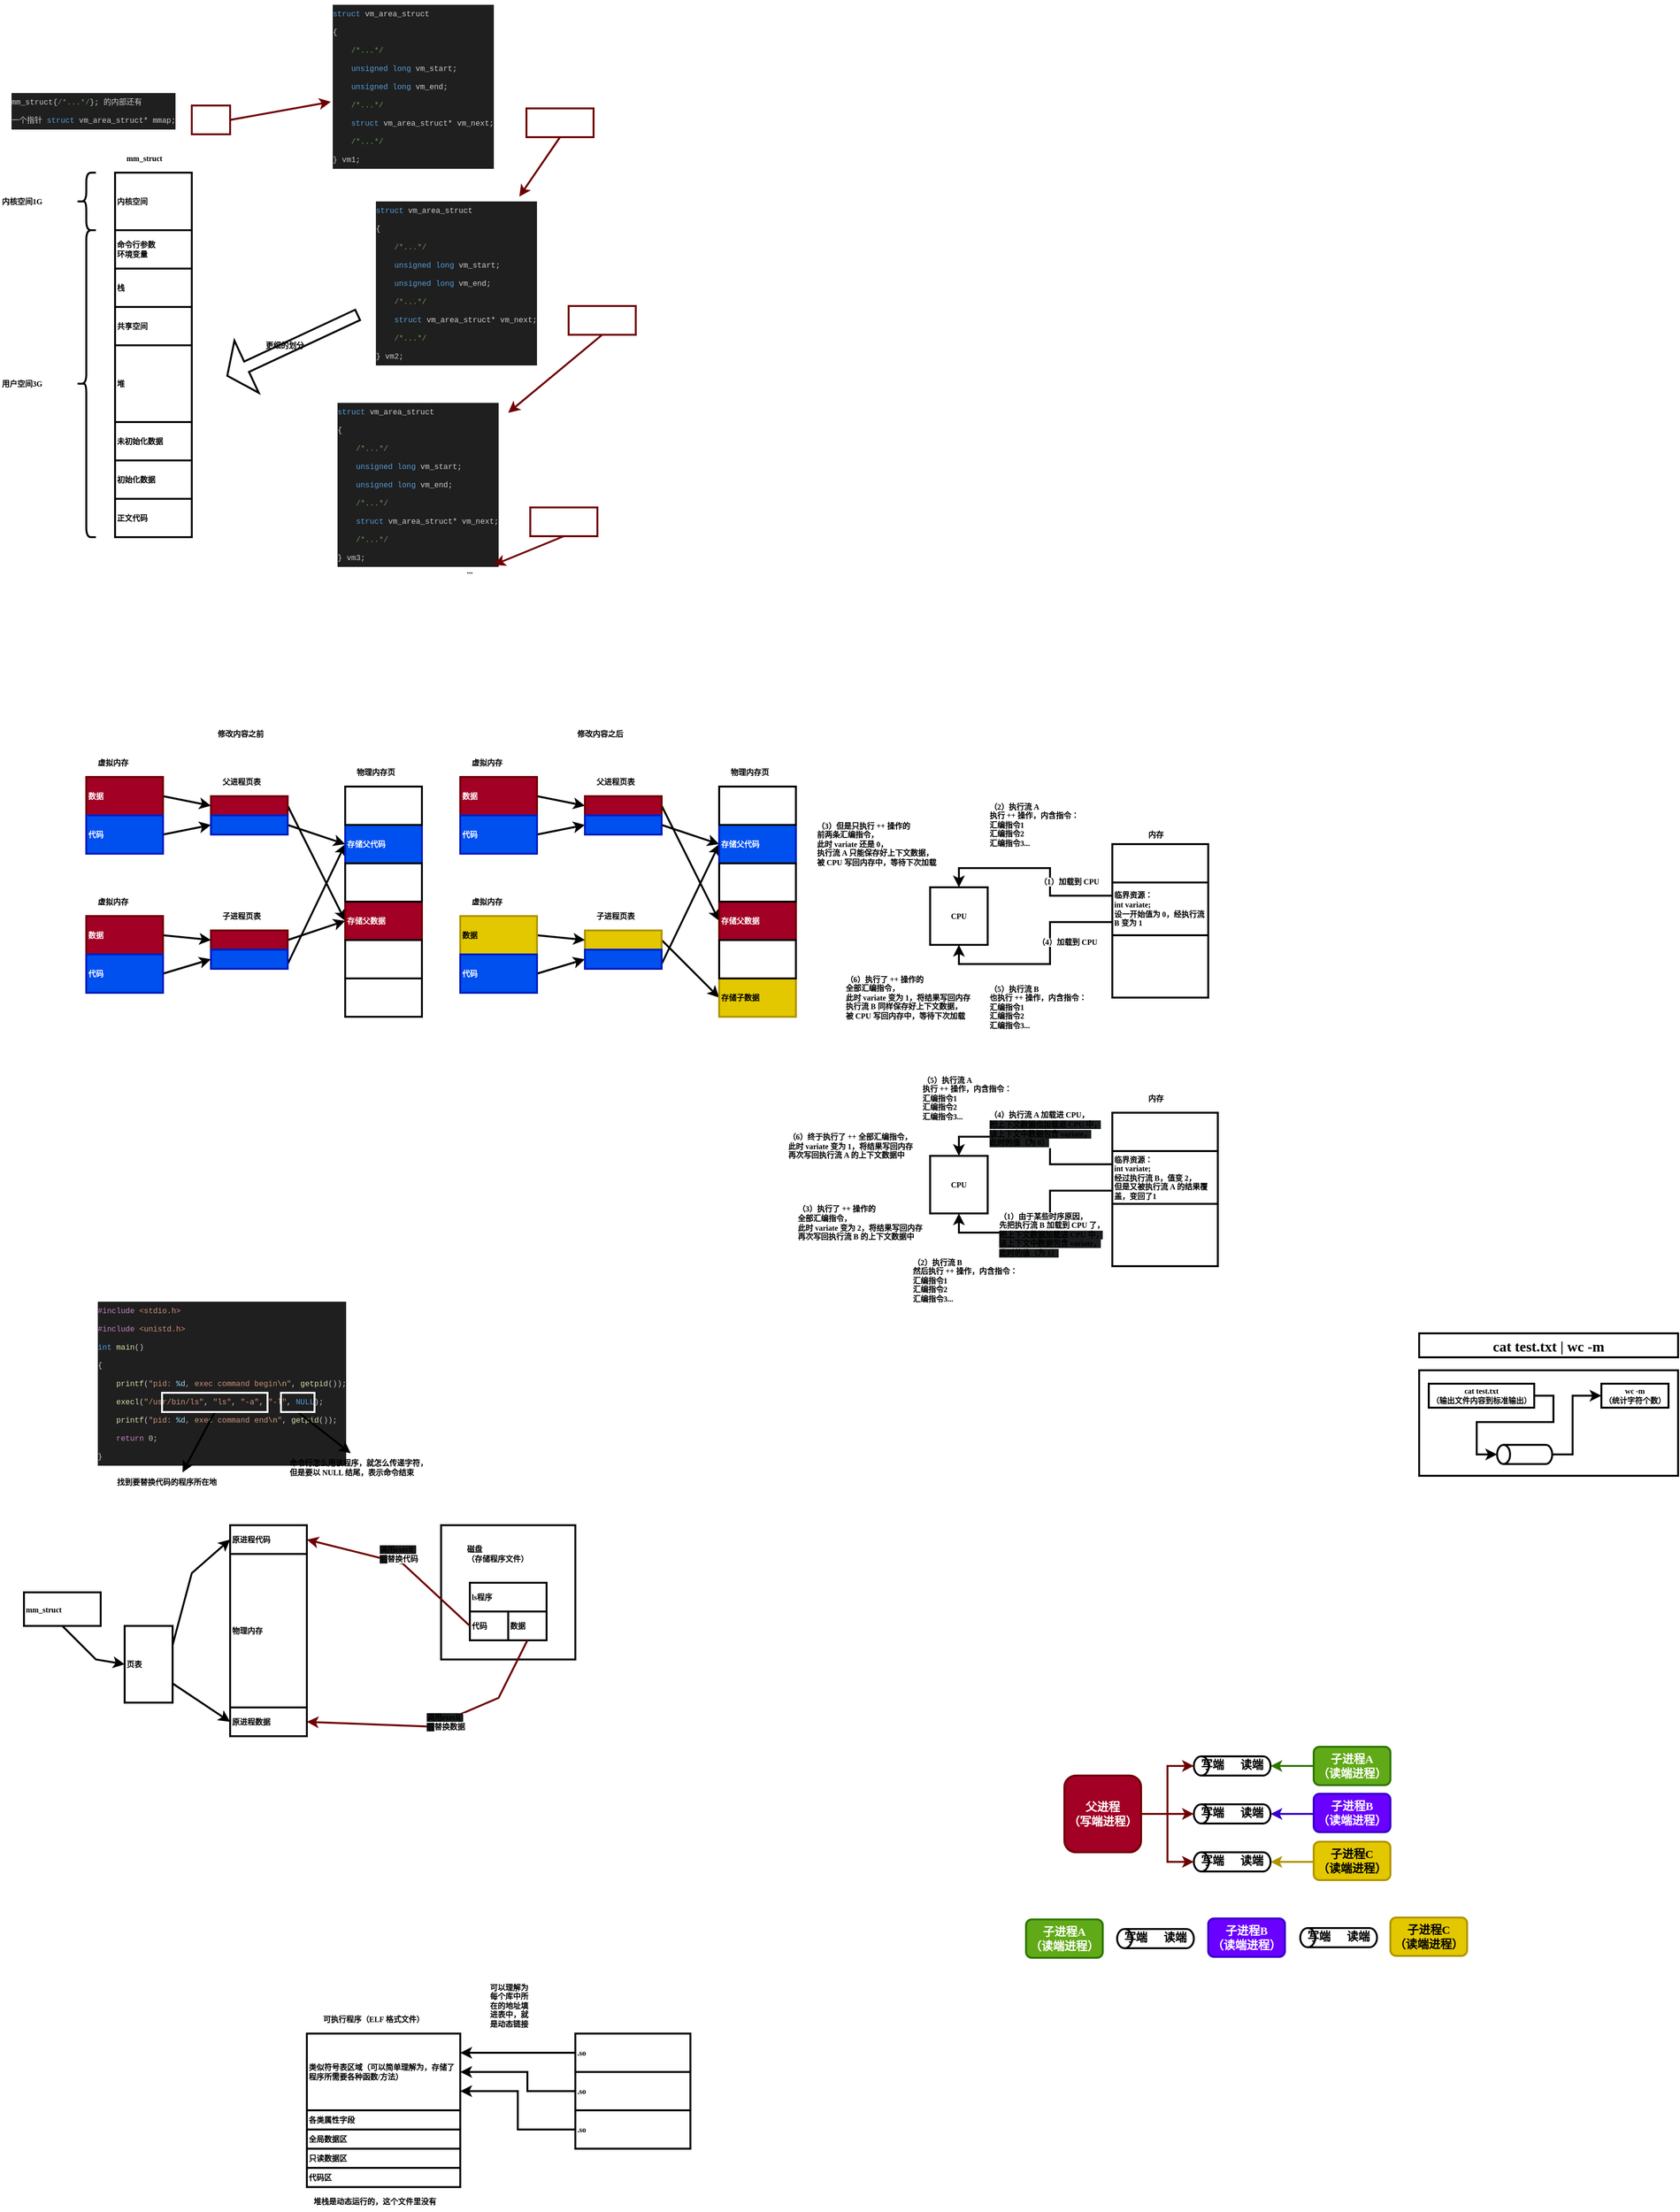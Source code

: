 <mxfile version="22.1.2" type="device">
  <diagram id="5OxW3cBELfkocQmgd8ur" name="第 1 页">
    <mxGraphModel dx="1172" dy="811" grid="1" gridSize="10" guides="1" tooltips="1" connect="1" arrows="1" fold="1" page="1" pageScale="1" pageWidth="50000" pageHeight="50000" math="0" shadow="0">
      <root>
        <mxCell id="0" />
        <mxCell id="1" parent="0" />
        <mxCell id="3" value="&lt;font face=&quot;Comic Sans MS&quot; style=&quot;font-size: 8px;&quot;&gt;内核空间&lt;/font&gt;" style="rounded=0;whiteSpace=wrap;html=1;strokeWidth=2;fontStyle=1;fontSize=8;align=left;" parent="1" vertex="1">
          <mxGeometry x="40280" y="5540" width="80" height="60" as="geometry" />
        </mxCell>
        <mxCell id="4" value="&lt;font face=&quot;Comic Sans MS&quot; style=&quot;font-size: 8px;&quot;&gt;命令行参数&lt;br style=&quot;font-size: 8px;&quot;&gt;环境变量&lt;/font&gt;" style="rounded=0;whiteSpace=wrap;html=1;strokeWidth=2;fontStyle=1;fontSize=8;align=left;" parent="1" vertex="1">
          <mxGeometry x="40280" y="5600" width="80" height="40" as="geometry" />
        </mxCell>
        <mxCell id="5" value="&lt;font face=&quot;Comic Sans MS&quot; style=&quot;font-size: 8px;&quot;&gt;栈&lt;/font&gt;" style="rounded=0;whiteSpace=wrap;html=1;strokeWidth=2;fontStyle=1;fontSize=8;align=left;" parent="1" vertex="1">
          <mxGeometry x="40280" y="5640" width="80" height="40" as="geometry" />
        </mxCell>
        <mxCell id="6" value="&lt;font face=&quot;Comic Sans MS&quot; style=&quot;font-size: 8px;&quot;&gt;共享空间&lt;/font&gt;" style="rounded=0;whiteSpace=wrap;html=1;strokeWidth=2;fontStyle=1;fontSize=8;align=left;" parent="1" vertex="1">
          <mxGeometry x="40280" y="5680" width="80" height="40" as="geometry" />
        </mxCell>
        <mxCell id="7" value="&lt;font face=&quot;Comic Sans MS&quot; style=&quot;font-size: 8px;&quot;&gt;堆&lt;/font&gt;" style="rounded=0;whiteSpace=wrap;html=1;strokeWidth=2;fontStyle=1;fontSize=8;align=left;" parent="1" vertex="1">
          <mxGeometry x="40280" y="5720" width="80" height="80" as="geometry" />
        </mxCell>
        <mxCell id="8" value="&lt;font face=&quot;Comic Sans MS&quot; style=&quot;font-size: 8px;&quot;&gt;未初始化数据&lt;/font&gt;" style="rounded=0;whiteSpace=wrap;html=1;strokeWidth=2;fontStyle=1;fontSize=8;align=left;" parent="1" vertex="1">
          <mxGeometry x="40280" y="5800" width="80" height="40" as="geometry" />
        </mxCell>
        <mxCell id="9" value="&lt;font face=&quot;Comic Sans MS&quot; style=&quot;font-size: 8px;&quot;&gt;初始化数据&lt;/font&gt;" style="rounded=0;whiteSpace=wrap;html=1;strokeWidth=2;fontStyle=1;fontSize=8;align=left;" parent="1" vertex="1">
          <mxGeometry x="40280" y="5840" width="80" height="40" as="geometry" />
        </mxCell>
        <mxCell id="10" value="&lt;font face=&quot;Comic Sans MS&quot; style=&quot;font-size: 8px;&quot;&gt;正文代码&lt;/font&gt;" style="rounded=0;whiteSpace=wrap;html=1;strokeWidth=2;fontStyle=1;fontSize=8;align=left;" parent="1" vertex="1">
          <mxGeometry x="40280" y="5880" width="80" height="40" as="geometry" />
        </mxCell>
        <mxCell id="11" value="" style="shape=curlyBracket;whiteSpace=wrap;html=1;rounded=1;labelPosition=left;verticalLabelPosition=middle;align=left;verticalAlign=middle;strokeWidth=2;fontFamily=Comic Sans MS;fontSize=8;" parent="1" vertex="1">
          <mxGeometry x="40240" y="5540" width="20" height="60" as="geometry" />
        </mxCell>
        <mxCell id="12" value="&lt;b style=&quot;font-size: 8px;&quot;&gt;内核空间1G&lt;/b&gt;" style="text;html=1;align=left;verticalAlign=middle;resizable=0;points=[];autosize=1;strokeColor=none;fillColor=none;fontFamily=Comic Sans MS;fontSize=8;" parent="1" vertex="1">
          <mxGeometry x="40160" y="5560" width="70" height="20" as="geometry" />
        </mxCell>
        <mxCell id="13" value="" style="shape=curlyBracket;whiteSpace=wrap;html=1;rounded=1;labelPosition=left;verticalLabelPosition=middle;align=left;verticalAlign=middle;strokeWidth=2;fontFamily=Comic Sans MS;fontSize=8;" parent="1" vertex="1">
          <mxGeometry x="40240" y="5600" width="20" height="320" as="geometry" />
        </mxCell>
        <mxCell id="14" value="&lt;b style=&quot;font-size: 8px;&quot;&gt;用户空间3G&lt;/b&gt;" style="text;html=1;align=left;verticalAlign=middle;resizable=0;points=[];autosize=1;strokeColor=none;fillColor=none;fontFamily=Comic Sans MS;fontSize=8;" parent="1" vertex="1">
          <mxGeometry x="40160" y="5750" width="70" height="20" as="geometry" />
        </mxCell>
        <mxCell id="15" value="&lt;b style=&quot;font-size: 8px;&quot;&gt;mm_struct&lt;/b&gt;" style="text;html=1;align=left;verticalAlign=middle;resizable=0;points=[];autosize=1;strokeColor=none;fillColor=none;fontFamily=Comic Sans MS;fontSize=8;" parent="1" vertex="1">
          <mxGeometry x="40290" y="5515" width="60" height="20" as="geometry" />
        </mxCell>
        <mxCell id="20" style="edgeStyle=none;html=1;fontFamily=Comic Sans MS;exitX=1;exitY=0.5;exitDx=0;exitDy=0;fillColor=#a20025;strokeColor=#6F0000;strokeWidth=2;fontSize=8;align=left;" parent="1" source="27" target="21" edge="1">
          <mxGeometry relative="1" as="geometry">
            <mxPoint x="40630.0" y="5550" as="targetPoint" />
            <mxPoint x="40410" y="5470" as="sourcePoint" />
          </mxGeometry>
        </mxCell>
        <mxCell id="26" value="&lt;div style=&quot;color: rgb(204, 204, 204); background-color: rgb(31, 31, 31); font-family: Consolas, &amp;quot;Courier New&amp;quot;, monospace; font-size: 8px; line-height: 19px;&quot;&gt;&lt;div style=&quot;font-size: 8px;&quot;&gt;mm_struct{&lt;span style=&quot;color: rgb(106, 153, 85); font-size: 8px;&quot;&gt;/*...*/&lt;/span&gt;}; 的内部还有&lt;/div&gt;&lt;div style=&quot;font-size: 8px;&quot;&gt;一个指针 &lt;span style=&quot;color: rgb(86, 156, 214); font-size: 8px;&quot;&gt;struct&lt;/span&gt; vm_area_struct&lt;span style=&quot;color: rgb(212, 212, 212); font-size: 8px;&quot;&gt;*&lt;/span&gt; mmap;&lt;/div&gt;&lt;/div&gt;" style="text;html=1;align=left;verticalAlign=middle;resizable=0;points=[];autosize=1;strokeColor=none;fillColor=none;fontFamily=Comic Sans MS;fontSize=8;" parent="1" vertex="1">
          <mxGeometry x="40170" y="5450" width="180" height="50" as="geometry" />
        </mxCell>
        <mxCell id="27" value="" style="whiteSpace=wrap;html=1;strokeWidth=2;fontFamily=Comic Sans MS;fillColor=none;fontColor=#ffffff;strokeColor=#6F0000;fontSize=8;align=left;" parent="1" vertex="1">
          <mxGeometry x="40360" y="5470" width="40" height="30" as="geometry" />
        </mxCell>
        <mxCell id="33" value="&lt;b style=&quot;font-size: 8px;&quot;&gt;...&lt;/b&gt;" style="text;html=1;align=left;verticalAlign=middle;resizable=0;points=[];autosize=1;strokeColor=none;fillColor=none;fontFamily=Comic Sans MS;fontSize=8;" parent="1" vertex="1">
          <mxGeometry x="40645" y="5945" width="30" height="20" as="geometry" />
        </mxCell>
        <mxCell id="34" value="" style="group;fontSize=8;align=left;" parent="1" vertex="1" connectable="0">
          <mxGeometry x="40505" y="5360" width="290" height="180" as="geometry" />
        </mxCell>
        <mxCell id="21" value="&lt;div style=&quot;color: rgb(204, 204, 204); background-color: rgb(31, 31, 31); font-family: Consolas, &amp;quot;Courier New&amp;quot;, monospace; font-size: 8px; line-height: 19px;&quot;&gt;&lt;div style=&quot;font-size: 8px;&quot;&gt;&lt;span style=&quot;color: rgb(86, 156, 214); font-size: 8px;&quot;&gt;struct&lt;/span&gt; vm_area_struct&lt;/div&gt;&lt;div style=&quot;font-size: 8px;&quot;&gt;{&lt;/div&gt;&lt;div style=&quot;font-size: 8px;&quot;&gt;&lt;span style=&quot;color: rgb(106, 153, 85); font-size: 8px;&quot;&gt;&amp;nbsp; &amp;nbsp; /*...*/&lt;/span&gt;&lt;/div&gt;&lt;div style=&quot;font-size: 8px;&quot;&gt;&amp;nbsp; &amp;nbsp; &lt;span style=&quot;color: rgb(86, 156, 214); font-size: 8px;&quot;&gt;unsigned&lt;/span&gt; &lt;span style=&quot;color: rgb(86, 156, 214); font-size: 8px;&quot;&gt;long&lt;/span&gt; vm_start;&lt;/div&gt;&lt;div style=&quot;font-size: 8px;&quot;&gt;&amp;nbsp; &amp;nbsp; &lt;span style=&quot;color: rgb(86, 156, 214); font-size: 8px;&quot;&gt;unsigned&lt;/span&gt; &lt;span style=&quot;color: rgb(86, 156, 214); font-size: 8px;&quot;&gt;long&lt;/span&gt; vm_end;&lt;/div&gt;&lt;div style=&quot;font-size: 8px;&quot;&gt;&lt;span style=&quot;color: rgb(106, 153, 85); font-size: 8px;&quot;&gt;&amp;nbsp; &amp;nbsp; /*...*/&lt;/span&gt;&lt;/div&gt;&lt;div style=&quot;font-size: 8px;&quot;&gt;&amp;nbsp; &amp;nbsp; &lt;span style=&quot;color: rgb(86, 156, 214); font-size: 8px;&quot;&gt;struct&lt;/span&gt; vm_area_struct&lt;span style=&quot;color: rgb(212, 212, 212); font-size: 8px;&quot;&gt;*&lt;/span&gt; vm_next;&lt;/div&gt;&lt;div style=&quot;font-size: 8px;&quot;&gt;&lt;span style=&quot;color: rgb(106, 153, 85); font-size: 8px;&quot;&gt;&amp;nbsp; &amp;nbsp; /*...*/&lt;/span&gt;&lt;/div&gt;&lt;div style=&quot;font-size: 8px;&quot;&gt;} vm1;&lt;/div&gt;&lt;/div&gt;" style="text;html=1;align=left;verticalAlign=middle;resizable=0;points=[];autosize=1;strokeColor=none;fillColor=none;fontFamily=Comic Sans MS;fontSize=8;" parent="34" vertex="1">
          <mxGeometry width="180" height="180" as="geometry" />
        </mxCell>
        <mxCell id="28" value="" style="whiteSpace=wrap;html=1;strokeWidth=2;fontFamily=Comic Sans MS;fillColor=none;fontColor=#ffffff;strokeColor=#6F0000;fontSize=8;align=left;" parent="34" vertex="1">
          <mxGeometry x="204" y="113" width="70" height="30" as="geometry" />
        </mxCell>
        <mxCell id="23" style="edgeStyle=none;html=1;fontFamily=Comic Sans MS;fillColor=#a20025;strokeColor=#6F0000;strokeWidth=2;exitX=0.5;exitY=1;exitDx=0;exitDy=0;fontSize=8;align=left;" parent="1" source="28" target="22" edge="1">
          <mxGeometry relative="1" as="geometry" />
        </mxCell>
        <mxCell id="35" value="" style="group;fontSize=8;align=left;" parent="1" vertex="1" connectable="0">
          <mxGeometry x="40550" y="5565" width="290" height="180" as="geometry" />
        </mxCell>
        <mxCell id="22" value="&lt;div style=&quot;color: rgb(204, 204, 204); background-color: rgb(31, 31, 31); font-family: Consolas, &amp;quot;Courier New&amp;quot;, monospace; font-size: 8px; line-height: 19px;&quot;&gt;&lt;div style=&quot;font-size: 8px;&quot;&gt;&lt;span style=&quot;color: rgb(86, 156, 214); font-size: 8px;&quot;&gt;struct&lt;/span&gt; vm_area_struct&lt;/div&gt;&lt;div style=&quot;font-size: 8px;&quot;&gt;{&lt;/div&gt;&lt;div style=&quot;font-size: 8px;&quot;&gt;&lt;span style=&quot;color: rgb(106, 153, 85); font-size: 8px;&quot;&gt;&amp;nbsp; &amp;nbsp; /*...*/&lt;/span&gt;&lt;/div&gt;&lt;div style=&quot;font-size: 8px;&quot;&gt;&amp;nbsp; &amp;nbsp; &lt;span style=&quot;color: rgb(86, 156, 214); font-size: 8px;&quot;&gt;unsigned&lt;/span&gt; &lt;span style=&quot;color: rgb(86, 156, 214); font-size: 8px;&quot;&gt;long&lt;/span&gt; vm_start;&lt;/div&gt;&lt;div style=&quot;font-size: 8px;&quot;&gt;&amp;nbsp; &amp;nbsp; &lt;span style=&quot;color: rgb(86, 156, 214); font-size: 8px;&quot;&gt;unsigned&lt;/span&gt; &lt;span style=&quot;color: rgb(86, 156, 214); font-size: 8px;&quot;&gt;long&lt;/span&gt; vm_end;&lt;/div&gt;&lt;div style=&quot;font-size: 8px;&quot;&gt;&lt;span style=&quot;color: rgb(106, 153, 85); font-size: 8px;&quot;&gt;&amp;nbsp; &amp;nbsp; /*...*/&lt;/span&gt;&lt;/div&gt;&lt;div style=&quot;font-size: 8px;&quot;&gt;&amp;nbsp; &amp;nbsp; &lt;span style=&quot;color: rgb(86, 156, 214); font-size: 8px;&quot;&gt;struct&lt;/span&gt; vm_area_struct&lt;span style=&quot;color: rgb(212, 212, 212); font-size: 8px;&quot;&gt;*&lt;/span&gt; vm_next;&lt;/div&gt;&lt;div style=&quot;font-size: 8px;&quot;&gt;&lt;span style=&quot;color: rgb(106, 153, 85); font-size: 8px;&quot;&gt;&amp;nbsp; &amp;nbsp; /*...*/&lt;/span&gt;&lt;/div&gt;&lt;div style=&quot;font-size: 8px;&quot;&gt;} vm2;&lt;/div&gt;&lt;/div&gt;" style="text;html=1;align=left;verticalAlign=middle;resizable=0;points=[];autosize=1;strokeColor=none;fillColor=none;fontFamily=Comic Sans MS;fontSize=8;" parent="35" vertex="1">
          <mxGeometry width="180" height="180" as="geometry" />
        </mxCell>
        <mxCell id="29" value="" style="whiteSpace=wrap;html=1;strokeWidth=2;fontFamily=Comic Sans MS;fillColor=none;fontColor=#ffffff;strokeColor=#6F0000;fontSize=8;align=left;" parent="35" vertex="1">
          <mxGeometry x="203" y="114" width="70" height="30" as="geometry" />
        </mxCell>
        <mxCell id="25" style="edgeStyle=none;html=1;fontFamily=Comic Sans MS;fillColor=#a20025;strokeColor=#6F0000;strokeWidth=2;exitX=0.5;exitY=1;exitDx=0;exitDy=0;fontSize=8;align=left;" parent="1" source="29" target="24" edge="1">
          <mxGeometry relative="1" as="geometry" />
        </mxCell>
        <mxCell id="37" value="" style="group;fontSize=8;align=left;" parent="1" vertex="1" connectable="0">
          <mxGeometry x="40510" y="5775" width="290" height="180" as="geometry" />
        </mxCell>
        <mxCell id="24" value="&lt;div style=&quot;color: rgb(204, 204, 204); background-color: rgb(31, 31, 31); font-family: Consolas, &amp;quot;Courier New&amp;quot;, monospace; font-size: 8px; line-height: 19px;&quot;&gt;&lt;div style=&quot;font-size: 8px;&quot;&gt;&lt;span style=&quot;color: rgb(86, 156, 214); font-size: 8px;&quot;&gt;struct&lt;/span&gt; vm_area_struct&lt;/div&gt;&lt;div style=&quot;font-size: 8px;&quot;&gt;{&lt;/div&gt;&lt;div style=&quot;font-size: 8px;&quot;&gt;&lt;span style=&quot;color: rgb(106, 153, 85); font-size: 8px;&quot;&gt;&amp;nbsp; &amp;nbsp; /*...*/&lt;/span&gt;&lt;/div&gt;&lt;div style=&quot;font-size: 8px;&quot;&gt;&amp;nbsp; &amp;nbsp; &lt;span style=&quot;color: rgb(86, 156, 214); font-size: 8px;&quot;&gt;unsigned&lt;/span&gt; &lt;span style=&quot;color: rgb(86, 156, 214); font-size: 8px;&quot;&gt;long&lt;/span&gt; vm_start;&lt;/div&gt;&lt;div style=&quot;font-size: 8px;&quot;&gt;&amp;nbsp; &amp;nbsp; &lt;span style=&quot;color: rgb(86, 156, 214); font-size: 8px;&quot;&gt;unsigned&lt;/span&gt; &lt;span style=&quot;color: rgb(86, 156, 214); font-size: 8px;&quot;&gt;long&lt;/span&gt; vm_end;&lt;/div&gt;&lt;div style=&quot;font-size: 8px;&quot;&gt;&lt;span style=&quot;color: rgb(106, 153, 85); font-size: 8px;&quot;&gt;&amp;nbsp; &amp;nbsp; /*...*/&lt;/span&gt;&lt;/div&gt;&lt;div style=&quot;font-size: 8px;&quot;&gt;&amp;nbsp; &amp;nbsp; &lt;span style=&quot;color: rgb(86, 156, 214); font-size: 8px;&quot;&gt;struct&lt;/span&gt; vm_area_struct&lt;span style=&quot;color: rgb(212, 212, 212); font-size: 8px;&quot;&gt;*&lt;/span&gt; vm_next;&lt;/div&gt;&lt;div style=&quot;font-size: 8px;&quot;&gt;&lt;span style=&quot;color: rgb(106, 153, 85); font-size: 8px;&quot;&gt;&amp;nbsp; &amp;nbsp; /*...*/&lt;/span&gt;&lt;/div&gt;&lt;div style=&quot;font-size: 8px;&quot;&gt;} vm3;&lt;/div&gt;&lt;/div&gt;" style="text;html=1;align=left;verticalAlign=middle;resizable=0;points=[];autosize=1;strokeColor=none;fillColor=none;fontFamily=Comic Sans MS;fontSize=8;" parent="37" vertex="1">
          <mxGeometry width="180" height="180" as="geometry" />
        </mxCell>
        <mxCell id="30" value="" style="whiteSpace=wrap;html=1;strokeWidth=2;fontFamily=Comic Sans MS;fillColor=none;fontColor=#ffffff;strokeColor=#6F0000;fontSize=8;align=left;" parent="37" vertex="1">
          <mxGeometry x="203" y="114" width="70" height="30" as="geometry" />
        </mxCell>
        <mxCell id="31" style="edgeStyle=none;html=1;exitX=0.5;exitY=1;exitDx=0;exitDy=0;strokeWidth=2;fontFamily=Comic Sans MS;fillColor=#a20025;strokeColor=#6F0000;fontSize=8;align=left;" parent="1" source="30" target="33" edge="1">
          <mxGeometry relative="1" as="geometry">
            <mxPoint x="40700" y="6010" as="targetPoint" />
          </mxGeometry>
        </mxCell>
        <mxCell id="38" value="" style="shape=singleArrow;whiteSpace=wrap;html=1;arrowWidth=0.199;arrowSize=0.148;strokeWidth=2;fontFamily=Comic Sans MS;fontSize=8;fillColor=none;rotation=-205;align=left;" parent="1" vertex="1">
          <mxGeometry x="40390" y="5690" width="150" height="60" as="geometry" />
        </mxCell>
        <mxCell id="40" value="&lt;b style=&quot;font-size: 8px;&quot;&gt;更细的划分&lt;/b&gt;" style="text;html=1;align=left;verticalAlign=middle;resizable=0;points=[];autosize=1;strokeColor=none;fillColor=none;fontFamily=Comic Sans MS;fontSize=8;" parent="1" vertex="1">
          <mxGeometry x="40435" y="5710" width="60" height="20" as="geometry" />
        </mxCell>
        <mxCell id="60" style="edgeStyle=none;html=1;exitX=1;exitY=0.5;exitDx=0;exitDy=0;strokeWidth=2;fontFamily=Comic Sans MS;fontSize=8;entryX=0;entryY=0.5;entryDx=0;entryDy=0;align=left;" parent="1" source="49" target="51" edge="1">
          <mxGeometry relative="1" as="geometry">
            <mxPoint x="40350" y="6210" as="targetPoint" />
          </mxGeometry>
        </mxCell>
        <mxCell id="61" style="edgeStyle=none;html=1;exitX=1;exitY=0.5;exitDx=0;exitDy=0;entryX=0;entryY=0.5;entryDx=0;entryDy=0;strokeWidth=2;fontFamily=Comic Sans MS;fontSize=8;align=left;" parent="1" source="50" target="66" edge="1">
          <mxGeometry relative="1" as="geometry" />
        </mxCell>
        <mxCell id="64" style="edgeStyle=none;html=1;exitX=1;exitY=0.5;exitDx=0;exitDy=0;entryX=0;entryY=0.5;entryDx=0;entryDy=0;strokeWidth=2;fontFamily=Comic Sans MS;fontSize=8;align=left;" parent="1" source="51" target="46" edge="1">
          <mxGeometry relative="1" as="geometry" />
        </mxCell>
        <mxCell id="51" value="" style="whiteSpace=wrap;html=1;strokeWidth=2;fontFamily=Comic Sans MS;fontSize=8;fillColor=#a20025;fontStyle=1;fontColor=#ffffff;strokeColor=#6F0000;align=left;" parent="1" vertex="1">
          <mxGeometry x="40380" y="6190" width="80" height="20" as="geometry" />
        </mxCell>
        <mxCell id="65" style="edgeStyle=none;html=1;exitX=1;exitY=0.5;exitDx=0;exitDy=0;entryX=0;entryY=0.5;entryDx=0;entryDy=0;strokeWidth=2;fontFamily=Comic Sans MS;fontSize=8;align=left;" parent="1" source="52" target="46" edge="1">
          <mxGeometry relative="1" as="geometry" />
        </mxCell>
        <mxCell id="52" value="" style="whiteSpace=wrap;html=1;strokeWidth=2;fontFamily=Comic Sans MS;fontSize=8;fillColor=#a20025;fontStyle=1;fontColor=#ffffff;strokeColor=#6F0000;align=left;" parent="1" vertex="1">
          <mxGeometry x="40380" y="6330" width="80" height="20" as="geometry" />
        </mxCell>
        <mxCell id="62" style="edgeStyle=none;html=1;exitX=1;exitY=0.5;exitDx=0;exitDy=0;entryX=0;entryY=0.5;entryDx=0;entryDy=0;strokeWidth=2;fontFamily=Comic Sans MS;fontSize=8;align=left;" parent="1" source="54" target="52" edge="1">
          <mxGeometry relative="1" as="geometry" />
        </mxCell>
        <mxCell id="63" style="edgeStyle=none;html=1;exitX=1;exitY=0.5;exitDx=0;exitDy=0;strokeWidth=2;fontFamily=Comic Sans MS;fontSize=8;entryX=0;entryY=0.5;entryDx=0;entryDy=0;align=left;" parent="1" source="55" target="72" edge="1">
          <mxGeometry relative="1" as="geometry">
            <mxPoint x="40380" y="6345" as="targetPoint" />
          </mxGeometry>
        </mxCell>
        <mxCell id="73" style="edgeStyle=none;html=1;exitX=1;exitY=0.5;exitDx=0;exitDy=0;entryX=0;entryY=0.5;entryDx=0;entryDy=0;strokeWidth=2;fontFamily=Comic Sans MS;fontSize=8;align=left;" parent="1" source="66" target="44" edge="1">
          <mxGeometry relative="1" as="geometry" />
        </mxCell>
        <mxCell id="66" value="" style="whiteSpace=wrap;html=1;strokeWidth=2;fontFamily=Comic Sans MS;fontSize=8;fillColor=#0050ef;fontStyle=1;fontColor=#ffffff;strokeColor=#001DBC;align=left;" parent="1" vertex="1">
          <mxGeometry x="40380" y="6210" width="80" height="20" as="geometry" />
        </mxCell>
        <mxCell id="67" value="&lt;span style=&quot;font-size: 8px;&quot;&gt;父进程页表&lt;/span&gt;" style="text;html=1;align=left;verticalAlign=middle;resizable=0;points=[];autosize=1;strokeColor=none;fillColor=none;fontSize=8;fontFamily=Comic Sans MS;fontStyle=1" parent="1" vertex="1">
          <mxGeometry x="40390" y="6165" width="60" height="20" as="geometry" />
        </mxCell>
        <mxCell id="69" value="&lt;span style=&quot;font-size: 8px;&quot;&gt;子进程页表&lt;/span&gt;" style="text;html=1;align=left;verticalAlign=middle;resizable=0;points=[];autosize=1;strokeColor=none;fillColor=none;fontSize=8;fontFamily=Comic Sans MS;fontStyle=1" parent="1" vertex="1">
          <mxGeometry x="40390" y="6305" width="60" height="20" as="geometry" />
        </mxCell>
        <mxCell id="74" style="edgeStyle=none;html=1;exitX=1;exitY=0.75;exitDx=0;exitDy=0;entryX=0;entryY=0.5;entryDx=0;entryDy=0;strokeWidth=2;fontFamily=Comic Sans MS;fontSize=8;align=left;" parent="1" source="72" target="44" edge="1">
          <mxGeometry relative="1" as="geometry" />
        </mxCell>
        <mxCell id="72" value="" style="whiteSpace=wrap;html=1;strokeWidth=2;fontFamily=Comic Sans MS;fontSize=8;fillColor=#0050ef;fontStyle=1;fontColor=#ffffff;strokeColor=#001DBC;align=left;" parent="1" vertex="1">
          <mxGeometry x="40380" y="6350" width="80" height="20" as="geometry" />
        </mxCell>
        <mxCell id="78" value="修改内容之前" style="text;html=1;align=left;verticalAlign=middle;resizable=0;points=[];autosize=1;strokeColor=none;fillColor=none;fontSize=8;fontFamily=Comic Sans MS;fontStyle=1" parent="1" vertex="1">
          <mxGeometry x="40385" y="6115" width="70" height="20" as="geometry" />
        </mxCell>
        <mxCell id="79" value="修改内容之后" style="text;html=1;align=left;verticalAlign=middle;resizable=0;points=[];autosize=1;strokeColor=none;fillColor=none;fontSize=8;fontFamily=Comic Sans MS;fontStyle=1" parent="1" vertex="1">
          <mxGeometry x="40760" y="6115" width="70" height="20" as="geometry" />
        </mxCell>
        <mxCell id="49" value="数据" style="whiteSpace=wrap;html=1;strokeWidth=2;fontFamily=Comic Sans MS;fontSize=8;fillColor=#a20025;fontStyle=1;fontColor=#ffffff;strokeColor=#6F0000;align=left;" parent="1" vertex="1">
          <mxGeometry x="40250" y="6170" width="80" height="40" as="geometry" />
        </mxCell>
        <mxCell id="50" value="代码" style="whiteSpace=wrap;html=1;strokeWidth=2;fontFamily=Comic Sans MS;fontSize=8;fillColor=#0050ef;fontStyle=1;fontColor=#ffffff;strokeColor=#001DBC;align=left;" parent="1" vertex="1">
          <mxGeometry x="40250" y="6210" width="80" height="40" as="geometry" />
        </mxCell>
        <mxCell id="56" value="&lt;span style=&quot;font-size: 8px;&quot;&gt;虚拟内存&lt;/span&gt;" style="text;html=1;align=left;verticalAlign=middle;resizable=0;points=[];autosize=1;strokeColor=none;fillColor=none;fontSize=8;fontFamily=Comic Sans MS;fontStyle=1" parent="1" vertex="1">
          <mxGeometry x="40260" y="6145" width="60" height="20" as="geometry" />
        </mxCell>
        <mxCell id="54" value="数据" style="whiteSpace=wrap;html=1;strokeWidth=2;fontFamily=Comic Sans MS;fontSize=8;fillColor=#a20025;fontStyle=1;fontColor=#ffffff;strokeColor=#6F0000;align=left;" parent="1" vertex="1">
          <mxGeometry x="40250" y="6315" width="80" height="40" as="geometry" />
        </mxCell>
        <mxCell id="55" value="代码" style="whiteSpace=wrap;html=1;strokeWidth=2;fontFamily=Comic Sans MS;fontSize=8;fillColor=#0050ef;fontStyle=1;fontColor=#ffffff;strokeColor=#001DBC;align=left;" parent="1" vertex="1">
          <mxGeometry x="40250" y="6355" width="80" height="40" as="geometry" />
        </mxCell>
        <mxCell id="57" value="&lt;span style=&quot;font-size: 8px;&quot;&gt;虚拟内存&lt;/span&gt;" style="text;html=1;align=left;verticalAlign=middle;resizable=0;points=[];autosize=1;strokeColor=none;fillColor=none;fontSize=8;fontFamily=Comic Sans MS;fontStyle=1" parent="1" vertex="1">
          <mxGeometry x="40260" y="6290" width="60" height="20" as="geometry" />
        </mxCell>
        <mxCell id="43" value="&lt;span style=&quot;font-size: 8px;&quot;&gt;物理内存页&lt;/span&gt;" style="text;html=1;align=left;verticalAlign=middle;resizable=0;points=[];autosize=1;strokeColor=none;fillColor=none;fontSize=8;fontFamily=Comic Sans MS;fontStyle=1" parent="1" vertex="1">
          <mxGeometry x="40530" y="6155" width="60" height="20" as="geometry" />
        </mxCell>
        <mxCell id="44" value="存储父代码" style="whiteSpace=wrap;html=1;strokeWidth=2;fontFamily=Comic Sans MS;fontSize=8;fillColor=#0050ef;fontStyle=1;fontColor=#ffffff;strokeColor=#001DBC;align=left;" parent="1" vertex="1">
          <mxGeometry x="40520" y="6220" width="80" height="40" as="geometry" />
        </mxCell>
        <mxCell id="46" value="存储父数据" style="whiteSpace=wrap;html=1;strokeWidth=2;fontFamily=Comic Sans MS;fontSize=8;fillColor=#a20025;fontStyle=1;fontColor=#ffffff;strokeColor=#6F0000;align=left;" parent="1" vertex="1">
          <mxGeometry x="40520" y="6300" width="80" height="40" as="geometry" />
        </mxCell>
        <mxCell id="47" value="" style="whiteSpace=wrap;html=1;strokeWidth=2;fontFamily=Comic Sans MS;fontSize=8;fillColor=none;fontStyle=1;align=left;" parent="1" vertex="1">
          <mxGeometry x="40520" y="6340" width="80" height="40" as="geometry" />
        </mxCell>
        <mxCell id="48" value="" style="whiteSpace=wrap;html=1;strokeWidth=2;fontFamily=Comic Sans MS;fontSize=8;fillColor=none;fontStyle=1;align=left;" parent="1" vertex="1">
          <mxGeometry x="40520" y="6380" width="80" height="40" as="geometry" />
        </mxCell>
        <mxCell id="42" value="" style="whiteSpace=wrap;html=1;strokeWidth=2;fontFamily=Comic Sans MS;fontSize=8;fillColor=none;fontStyle=1;align=left;" parent="1" vertex="1">
          <mxGeometry x="40520" y="6180" width="80" height="40" as="geometry" />
        </mxCell>
        <mxCell id="45" value="" style="whiteSpace=wrap;html=1;strokeWidth=2;fontFamily=Comic Sans MS;fontSize=8;fillColor=none;fontStyle=1;align=left;" parent="1" vertex="1">
          <mxGeometry x="40520" y="6260" width="80" height="40" as="geometry" />
        </mxCell>
        <mxCell id="134" style="edgeStyle=none;html=1;exitX=1;exitY=0.5;exitDx=0;exitDy=0;strokeWidth=2;fontFamily=Comic Sans MS;fontSize=8;entryX=0;entryY=0.5;entryDx=0;entryDy=0;align=left;" parent="1" source="148" target="137" edge="1">
          <mxGeometry relative="1" as="geometry">
            <mxPoint x="40740" y="6210" as="targetPoint" />
          </mxGeometry>
        </mxCell>
        <mxCell id="135" style="edgeStyle=none;html=1;exitX=1;exitY=0.5;exitDx=0;exitDy=0;entryX=0;entryY=0.5;entryDx=0;entryDy=0;strokeWidth=2;fontFamily=Comic Sans MS;fontSize=8;align=left;" parent="1" source="149" target="143" edge="1">
          <mxGeometry relative="1" as="geometry" />
        </mxCell>
        <mxCell id="136" style="edgeStyle=none;html=1;exitX=1;exitY=0.5;exitDx=0;exitDy=0;entryX=0;entryY=0.5;entryDx=0;entryDy=0;strokeWidth=2;fontFamily=Comic Sans MS;fontSize=8;align=left;" parent="1" source="137" target="156" edge="1">
          <mxGeometry relative="1" as="geometry" />
        </mxCell>
        <mxCell id="137" value="" style="whiteSpace=wrap;html=1;strokeWidth=2;fontFamily=Comic Sans MS;fontSize=8;fillColor=#a20025;fontStyle=1;fontColor=#ffffff;strokeColor=#6F0000;align=left;" parent="1" vertex="1">
          <mxGeometry x="40770" y="6190" width="80" height="20" as="geometry" />
        </mxCell>
        <mxCell id="138" style="edgeStyle=none;html=1;exitX=1;exitY=0.5;exitDx=0;exitDy=0;entryX=0;entryY=0.5;entryDx=0;entryDy=0;strokeWidth=2;fontFamily=Comic Sans MS;fontSize=8;align=left;" parent="1" source="139" target="158" edge="1">
          <mxGeometry relative="1" as="geometry" />
        </mxCell>
        <mxCell id="139" value="" style="whiteSpace=wrap;html=1;strokeWidth=2;fontFamily=Comic Sans MS;fontSize=8;fillColor=#e3c800;fontStyle=1;fontColor=#000000;strokeColor=#B09500;align=left;" parent="1" vertex="1">
          <mxGeometry x="40770" y="6330" width="80" height="20" as="geometry" />
        </mxCell>
        <mxCell id="140" style="edgeStyle=none;html=1;exitX=1;exitY=0.5;exitDx=0;exitDy=0;entryX=0;entryY=0.5;entryDx=0;entryDy=0;strokeWidth=2;fontFamily=Comic Sans MS;fontSize=8;align=left;" parent="1" source="151" target="139" edge="1">
          <mxGeometry relative="1" as="geometry" />
        </mxCell>
        <mxCell id="141" style="edgeStyle=none;html=1;exitX=1;exitY=0.5;exitDx=0;exitDy=0;strokeWidth=2;fontFamily=Comic Sans MS;fontSize=8;entryX=0;entryY=0.5;entryDx=0;entryDy=0;align=left;" parent="1" source="152" target="147" edge="1">
          <mxGeometry relative="1" as="geometry">
            <mxPoint x="40770" y="6345" as="targetPoint" />
          </mxGeometry>
        </mxCell>
        <mxCell id="142" style="edgeStyle=none;html=1;exitX=1;exitY=0.5;exitDx=0;exitDy=0;entryX=0;entryY=0.5;entryDx=0;entryDy=0;strokeWidth=2;fontFamily=Comic Sans MS;fontSize=8;align=left;" parent="1" source="143" target="155" edge="1">
          <mxGeometry relative="1" as="geometry" />
        </mxCell>
        <mxCell id="143" value="" style="whiteSpace=wrap;html=1;strokeWidth=2;fontFamily=Comic Sans MS;fontSize=8;fillColor=#0050ef;fontStyle=1;fontColor=#ffffff;strokeColor=#001DBC;align=left;" parent="1" vertex="1">
          <mxGeometry x="40770" y="6210" width="80" height="20" as="geometry" />
        </mxCell>
        <mxCell id="144" value="&lt;span style=&quot;font-size: 8px;&quot;&gt;父进程页表&lt;/span&gt;" style="text;html=1;align=left;verticalAlign=middle;resizable=0;points=[];autosize=1;strokeColor=none;fillColor=none;fontSize=8;fontFamily=Comic Sans MS;fontStyle=1" parent="1" vertex="1">
          <mxGeometry x="40780" y="6165" width="60" height="20" as="geometry" />
        </mxCell>
        <mxCell id="145" value="&lt;span style=&quot;font-size: 8px;&quot;&gt;子进程页表&lt;/span&gt;" style="text;html=1;align=left;verticalAlign=middle;resizable=0;points=[];autosize=1;strokeColor=none;fillColor=none;fontSize=8;fontFamily=Comic Sans MS;fontStyle=1" parent="1" vertex="1">
          <mxGeometry x="40780" y="6305" width="60" height="20" as="geometry" />
        </mxCell>
        <mxCell id="146" style="edgeStyle=none;html=1;exitX=1;exitY=0.75;exitDx=0;exitDy=0;entryX=0;entryY=0.5;entryDx=0;entryDy=0;strokeWidth=2;fontFamily=Comic Sans MS;fontSize=8;align=left;" parent="1" source="147" target="155" edge="1">
          <mxGeometry relative="1" as="geometry" />
        </mxCell>
        <mxCell id="147" value="" style="whiteSpace=wrap;html=1;strokeWidth=2;fontFamily=Comic Sans MS;fontSize=8;fillColor=#0050ef;fontStyle=1;fontColor=#ffffff;strokeColor=#001DBC;align=left;" parent="1" vertex="1">
          <mxGeometry x="40770" y="6350" width="80" height="20" as="geometry" />
        </mxCell>
        <mxCell id="148" value="数据" style="whiteSpace=wrap;html=1;strokeWidth=2;fontFamily=Comic Sans MS;fontSize=8;fillColor=#a20025;fontStyle=1;fontColor=#ffffff;strokeColor=#6F0000;align=left;" parent="1" vertex="1">
          <mxGeometry x="40640" y="6170" width="80" height="40" as="geometry" />
        </mxCell>
        <mxCell id="149" value="代码" style="whiteSpace=wrap;html=1;strokeWidth=2;fontFamily=Comic Sans MS;fontSize=8;fillColor=#0050ef;fontStyle=1;fontColor=#ffffff;strokeColor=#001DBC;align=left;" parent="1" vertex="1">
          <mxGeometry x="40640" y="6210" width="80" height="40" as="geometry" />
        </mxCell>
        <mxCell id="150" value="&lt;span style=&quot;font-size: 8px;&quot;&gt;虚拟内存&lt;/span&gt;" style="text;html=1;align=left;verticalAlign=middle;resizable=0;points=[];autosize=1;strokeColor=none;fillColor=none;fontSize=8;fontFamily=Comic Sans MS;fontStyle=1" parent="1" vertex="1">
          <mxGeometry x="40650" y="6145" width="60" height="20" as="geometry" />
        </mxCell>
        <mxCell id="151" value="数据" style="whiteSpace=wrap;html=1;strokeWidth=2;fontFamily=Comic Sans MS;fontSize=8;fillColor=#e3c800;fontStyle=1;fontColor=#000000;strokeColor=#B09500;align=left;" parent="1" vertex="1">
          <mxGeometry x="40640" y="6315" width="80" height="40" as="geometry" />
        </mxCell>
        <mxCell id="152" value="代码" style="whiteSpace=wrap;html=1;strokeWidth=2;fontFamily=Comic Sans MS;fontSize=8;fillColor=#0050ef;fontStyle=1;fontColor=#ffffff;strokeColor=#001DBC;align=left;" parent="1" vertex="1">
          <mxGeometry x="40640" y="6355" width="80" height="40" as="geometry" />
        </mxCell>
        <mxCell id="153" value="&lt;span style=&quot;font-size: 8px;&quot;&gt;虚拟内存&lt;/span&gt;" style="text;html=1;align=left;verticalAlign=middle;resizable=0;points=[];autosize=1;strokeColor=none;fillColor=none;fontSize=8;fontFamily=Comic Sans MS;fontStyle=1" parent="1" vertex="1">
          <mxGeometry x="40650" y="6290" width="60" height="20" as="geometry" />
        </mxCell>
        <mxCell id="154" value="&lt;span style=&quot;font-size: 8px;&quot;&gt;物理内存页&lt;/span&gt;" style="text;html=1;align=left;verticalAlign=middle;resizable=0;points=[];autosize=1;strokeColor=none;fillColor=none;fontSize=8;fontFamily=Comic Sans MS;fontStyle=1" parent="1" vertex="1">
          <mxGeometry x="40920" y="6155" width="60" height="20" as="geometry" />
        </mxCell>
        <mxCell id="155" value="存储父代码" style="whiteSpace=wrap;html=1;strokeWidth=2;fontFamily=Comic Sans MS;fontSize=8;fillColor=#0050ef;fontStyle=1;fontColor=#ffffff;strokeColor=#001DBC;align=left;" parent="1" vertex="1">
          <mxGeometry x="40910" y="6220" width="80" height="40" as="geometry" />
        </mxCell>
        <mxCell id="156" value="存储父数据" style="whiteSpace=wrap;html=1;strokeWidth=2;fontFamily=Comic Sans MS;fontSize=8;fillColor=#a20025;fontStyle=1;fontColor=#ffffff;strokeColor=#6F0000;align=left;" parent="1" vertex="1">
          <mxGeometry x="40910" y="6300" width="80" height="40" as="geometry" />
        </mxCell>
        <mxCell id="158" value="存储子数据" style="whiteSpace=wrap;html=1;strokeWidth=2;fontFamily=Comic Sans MS;fontSize=8;fillColor=#e3c800;fontStyle=1;fontColor=#000000;strokeColor=#B09500;align=left;" parent="1" vertex="1">
          <mxGeometry x="40910" y="6380" width="80" height="40" as="geometry" />
        </mxCell>
        <mxCell id="159" value="" style="whiteSpace=wrap;html=1;strokeWidth=2;fontFamily=Comic Sans MS;fontSize=8;fillColor=none;fontStyle=1;align=left;" parent="1" vertex="1">
          <mxGeometry x="40910" y="6180" width="80" height="40" as="geometry" />
        </mxCell>
        <mxCell id="160" value="" style="whiteSpace=wrap;html=1;strokeWidth=2;fontFamily=Comic Sans MS;fontSize=8;fillColor=none;fontStyle=1;align=left;" parent="1" vertex="1">
          <mxGeometry x="40910" y="6260" width="80" height="40" as="geometry" />
        </mxCell>
        <mxCell id="157" value="" style="whiteSpace=wrap;html=1;strokeWidth=2;fontFamily=Comic Sans MS;fontSize=8;fillColor=none;fontStyle=1;align=left;" parent="1" vertex="1">
          <mxGeometry x="40910" y="6340" width="80" height="40" as="geometry" />
        </mxCell>
        <mxCell id="wYhOlogaTFHEyGEaMV4G-160" value="&lt;div style=&quot;color: rgb(204, 204, 204); background-color: rgb(31, 31, 31); font-family: Consolas, &amp;quot;Courier New&amp;quot;, monospace; font-weight: normal; font-size: 8px; line-height: 19px;&quot;&gt;&lt;div style=&quot;font-size: 8px;&quot;&gt;&lt;span style=&quot;color: rgb(197, 134, 192); font-size: 8px;&quot;&gt;#include&lt;/span&gt;&lt;span style=&quot;color: rgb(86, 156, 214); font-size: 8px;&quot;&gt; &lt;/span&gt;&lt;span style=&quot;color: rgb(206, 145, 120); font-size: 8px;&quot;&gt;&amp;lt;stdio.h&amp;gt;&lt;/span&gt;&lt;/div&gt;&lt;div style=&quot;font-size: 8px;&quot;&gt;&lt;span style=&quot;color: rgb(197, 134, 192); font-size: 8px;&quot;&gt;#include&lt;/span&gt;&lt;span style=&quot;color: rgb(86, 156, 214); font-size: 8px;&quot;&gt; &lt;/span&gt;&lt;span style=&quot;color: rgb(206, 145, 120); font-size: 8px;&quot;&gt;&amp;lt;unistd.h&amp;gt;&lt;/span&gt;&lt;/div&gt;&lt;div style=&quot;font-size: 8px;&quot;&gt;&lt;span style=&quot;color: rgb(86, 156, 214); font-size: 8px;&quot;&gt;int&lt;/span&gt;&lt;span style=&quot;color: rgb(204, 204, 204); font-size: 8px;&quot;&gt; &lt;/span&gt;&lt;span style=&quot;color: rgb(220, 220, 170); font-size: 8px;&quot;&gt;main&lt;/span&gt;&lt;span style=&quot;color: rgb(204, 204, 204); font-size: 8px;&quot;&gt;()&lt;/span&gt;&lt;/div&gt;&lt;div style=&quot;font-size: 8px;&quot;&gt;&lt;span style=&quot;color: rgb(204, 204, 204); font-size: 8px;&quot;&gt;{&lt;/span&gt;&lt;/div&gt;&lt;div style=&quot;font-size: 8px;&quot;&gt;&lt;span style=&quot;color: rgb(204, 204, 204); font-size: 8px;&quot;&gt;&amp;nbsp; &amp;nbsp; &lt;/span&gt;&lt;span style=&quot;color: rgb(220, 220, 170); font-size: 8px;&quot;&gt;printf&lt;/span&gt;&lt;span style=&quot;color: rgb(204, 204, 204); font-size: 8px;&quot;&gt;(&lt;/span&gt;&lt;span style=&quot;color: rgb(206, 145, 120); font-size: 8px;&quot;&gt;&quot;pid: &lt;/span&gt;&lt;span style=&quot;color: rgb(156, 220, 254); font-size: 8px;&quot;&gt;%d&lt;/span&gt;&lt;span style=&quot;color: rgb(206, 145, 120); font-size: 8px;&quot;&gt;, exec command begin&lt;/span&gt;&lt;span style=&quot;color: rgb(215, 186, 125); font-size: 8px;&quot;&gt;\n&lt;/span&gt;&lt;span style=&quot;color: rgb(206, 145, 120); font-size: 8px;&quot;&gt;&quot;&lt;/span&gt;&lt;span style=&quot;color: rgb(204, 204, 204); font-size: 8px;&quot;&gt;, &lt;/span&gt;&lt;span style=&quot;color: rgb(220, 220, 170); font-size: 8px;&quot;&gt;getpid&lt;/span&gt;&lt;span style=&quot;color: rgb(204, 204, 204); font-size: 8px;&quot;&gt;());&lt;/span&gt;&lt;/div&gt;&lt;div style=&quot;font-size: 8px;&quot;&gt;&lt;span style=&quot;color: rgb(204, 204, 204); font-size: 8px;&quot;&gt;&amp;nbsp; &amp;nbsp; &lt;/span&gt;&lt;span style=&quot;color: rgb(220, 220, 170); font-size: 8px;&quot;&gt;execl&lt;/span&gt;&lt;span style=&quot;color: rgb(204, 204, 204); font-size: 8px;&quot;&gt;(&lt;/span&gt;&lt;span style=&quot;color: rgb(206, 145, 120); font-size: 8px;&quot;&gt;&quot;/usr/bin/ls&quot;&lt;/span&gt;&lt;span style=&quot;color: rgb(204, 204, 204); font-size: 8px;&quot;&gt;, &lt;/span&gt;&lt;span style=&quot;color: rgb(206, 145, 120); font-size: 8px;&quot;&gt;&quot;ls&quot;&lt;/span&gt;&lt;span style=&quot;color: rgb(204, 204, 204); font-size: 8px;&quot;&gt;, &lt;/span&gt;&lt;span style=&quot;color: rgb(206, 145, 120); font-size: 8px;&quot;&gt;&quot;-a&quot;&lt;/span&gt;&lt;span style=&quot;color: rgb(204, 204, 204); font-size: 8px;&quot;&gt;, &lt;/span&gt;&lt;span style=&quot;color: rgb(206, 145, 120); font-size: 8px;&quot;&gt;&quot;-l&quot;&lt;/span&gt;&lt;span style=&quot;color: rgb(204, 204, 204); font-size: 8px;&quot;&gt;, &lt;/span&gt;&lt;span style=&quot;color: rgb(86, 156, 214); font-size: 8px;&quot;&gt;NULL&lt;/span&gt;&lt;span style=&quot;color: rgb(204, 204, 204); font-size: 8px;&quot;&gt;);&lt;/span&gt;&lt;/div&gt;&lt;div style=&quot;font-size: 8px;&quot;&gt;&lt;span style=&quot;color: rgb(204, 204, 204); font-size: 8px;&quot;&gt;&amp;nbsp; &amp;nbsp; &lt;/span&gt;&lt;span style=&quot;color: rgb(220, 220, 170); font-size: 8px;&quot;&gt;printf&lt;/span&gt;&lt;span style=&quot;color: rgb(204, 204, 204); font-size: 8px;&quot;&gt;(&lt;/span&gt;&lt;span style=&quot;color: rgb(206, 145, 120); font-size: 8px;&quot;&gt;&quot;pid: &lt;/span&gt;&lt;span style=&quot;color: rgb(156, 220, 254); font-size: 8px;&quot;&gt;%d&lt;/span&gt;&lt;span style=&quot;color: rgb(206, 145, 120); font-size: 8px;&quot;&gt;, exec command end&lt;/span&gt;&lt;span style=&quot;color: rgb(215, 186, 125); font-size: 8px;&quot;&gt;\n&lt;/span&gt;&lt;span style=&quot;color: rgb(206, 145, 120); font-size: 8px;&quot;&gt;&quot;&lt;/span&gt;&lt;span style=&quot;color: rgb(204, 204, 204); font-size: 8px;&quot;&gt;, &lt;/span&gt;&lt;span style=&quot;color: rgb(220, 220, 170); font-size: 8px;&quot;&gt;getpid&lt;/span&gt;&lt;span style=&quot;color: rgb(204, 204, 204); font-size: 8px;&quot;&gt;());&lt;/span&gt;&lt;/div&gt;&lt;div style=&quot;font-size: 8px;&quot;&gt;&lt;span style=&quot;color: rgb(204, 204, 204); font-size: 8px;&quot;&gt;&amp;nbsp; &amp;nbsp; &lt;/span&gt;&lt;span style=&quot;color: rgb(197, 134, 192); font-size: 8px;&quot;&gt;return&lt;/span&gt;&lt;span style=&quot;color: rgb(204, 204, 204); font-size: 8px;&quot;&gt; &lt;/span&gt;&lt;span style=&quot;color: rgb(181, 206, 168); font-size: 8px;&quot;&gt;0&lt;/span&gt;&lt;span style=&quot;color: rgb(204, 204, 204); font-size: 8px;&quot;&gt;;&lt;/span&gt;&lt;/div&gt;&lt;div style=&quot;font-size: 8px;&quot;&gt;&lt;span style=&quot;color: rgb(204, 204, 204); font-size: 8px;&quot;&gt;}&lt;/span&gt;&lt;/div&gt;&lt;/div&gt;" style="text;whiteSpace=wrap;html=1;fontSize=8;align=left;" parent="1" vertex="1">
          <mxGeometry x="40260" y="6710" width="435" height="180" as="geometry" />
        </mxCell>
        <mxCell id="wYhOlogaTFHEyGEaMV4G-162" style="rounded=0;orthogonalLoop=1;jettySize=auto;html=1;exitX=0.5;exitY=1;exitDx=0;exitDy=0;strokeWidth=2;fontSize=8;align=left;" parent="1" source="wYhOlogaTFHEyGEaMV4G-161" target="wYhOlogaTFHEyGEaMV4G-163" edge="1">
          <mxGeometry relative="1" as="geometry">
            <mxPoint x="40330" y="6960" as="targetPoint" />
          </mxGeometry>
        </mxCell>
        <mxCell id="wYhOlogaTFHEyGEaMV4G-161" value="" style="whiteSpace=wrap;html=1;fillColor=none;fontColor=#ffffff;strokeColor=#FFFFFF;strokeWidth=2;fontSize=8;align=left;" parent="1" vertex="1">
          <mxGeometry x="40329" y="6812" width="110" height="20" as="geometry" />
        </mxCell>
        <mxCell id="wYhOlogaTFHEyGEaMV4G-163" value="找到要替换代码的程序所在地" style="text;html=1;align=left;verticalAlign=middle;resizable=0;points=[];autosize=1;strokeColor=none;fillColor=none;fontFamily=Comic Sans MS;fontStyle=1;fontSize=8;" parent="1" vertex="1">
          <mxGeometry x="40280" y="6895" width="130" height="20" as="geometry" />
        </mxCell>
        <mxCell id="wYhOlogaTFHEyGEaMV4G-166" style="rounded=0;orthogonalLoop=1;jettySize=auto;html=1;exitX=0.5;exitY=1;exitDx=0;exitDy=0;strokeWidth=2;fontSize=8;align=left;" parent="1" source="wYhOlogaTFHEyGEaMV4G-164" target="wYhOlogaTFHEyGEaMV4G-165" edge="1">
          <mxGeometry relative="1" as="geometry" />
        </mxCell>
        <mxCell id="wYhOlogaTFHEyGEaMV4G-164" value="" style="whiteSpace=wrap;html=1;fillColor=none;fontColor=#ffffff;strokeColor=#FFFFFF;strokeWidth=2;fontSize=8;align=left;" parent="1" vertex="1">
          <mxGeometry x="40453" y="6812" width="35" height="20" as="geometry" />
        </mxCell>
        <mxCell id="wYhOlogaTFHEyGEaMV4G-165" value="命令行怎么用该程序，就怎么传递字符，&lt;br style=&quot;font-size: 8px;&quot;&gt;但是要以 NULL 结尾，表示命令结束" style="text;html=1;align=left;verticalAlign=middle;resizable=0;points=[];autosize=1;strokeColor=none;fillColor=none;fontFamily=Comic Sans MS;fontStyle=1;fontSize=8;" parent="1" vertex="1">
          <mxGeometry x="40460" y="6875" width="170" height="30" as="geometry" />
        </mxCell>
        <mxCell id="wYhOlogaTFHEyGEaMV4G-168" style="rounded=0;orthogonalLoop=1;jettySize=auto;html=1;exitX=0.5;exitY=1;exitDx=0;exitDy=0;entryX=0;entryY=0.5;entryDx=0;entryDy=0;strokeWidth=2;fontSize=8;align=left;" parent="1" source="wYhOlogaTFHEyGEaMV4G-167" target="wYhOlogaTFHEyGEaMV4G-169" edge="1">
          <mxGeometry relative="1" as="geometry">
            <mxPoint x="40311" y="7080" as="targetPoint" />
            <Array as="points">
              <mxPoint x="40260" y="7090" />
            </Array>
          </mxGeometry>
        </mxCell>
        <mxCell id="wYhOlogaTFHEyGEaMV4G-167" value="&lt;b style=&quot;font-size: 8px;&quot;&gt;&lt;font face=&quot;Comic Sans MS&quot; style=&quot;font-size: 8px;&quot;&gt;mm_struct&lt;/font&gt;&lt;/b&gt;" style="whiteSpace=wrap;html=1;strokeWidth=2;fontSize=8;align=left;" parent="1" vertex="1">
          <mxGeometry x="40185" y="7020" width="80" height="35" as="geometry" />
        </mxCell>
        <mxCell id="wYhOlogaTFHEyGEaMV4G-170" style="rounded=0;orthogonalLoop=1;jettySize=auto;html=1;exitX=1;exitY=0.25;exitDx=0;exitDy=0;strokeWidth=2;entryX=0;entryY=0.5;entryDx=0;entryDy=0;fontSize=8;align=left;" parent="1" source="wYhOlogaTFHEyGEaMV4G-169" target="wYhOlogaTFHEyGEaMV4G-179" edge="1">
          <mxGeometry relative="1" as="geometry">
            <mxPoint x="40391" y="7010" as="targetPoint" />
            <Array as="points">
              <mxPoint x="40360" y="7000" />
            </Array>
          </mxGeometry>
        </mxCell>
        <mxCell id="wYhOlogaTFHEyGEaMV4G-184" style="rounded=0;orthogonalLoop=1;jettySize=auto;html=1;exitX=1;exitY=0.75;exitDx=0;exitDy=0;entryX=0;entryY=0.5;entryDx=0;entryDy=0;strokeWidth=2;fontSize=8;align=left;" parent="1" source="wYhOlogaTFHEyGEaMV4G-169" target="wYhOlogaTFHEyGEaMV4G-178" edge="1">
          <mxGeometry relative="1" as="geometry" />
        </mxCell>
        <mxCell id="wYhOlogaTFHEyGEaMV4G-169" value="&lt;font face=&quot;Comic Sans MS&quot; style=&quot;font-size: 8px;&quot;&gt;&lt;b style=&quot;font-size: 8px;&quot;&gt;页表&lt;/b&gt;&lt;/font&gt;" style="whiteSpace=wrap;html=1;strokeWidth=2;fontSize=8;align=left;" parent="1" vertex="1">
          <mxGeometry x="40290" y="7055" width="50" height="80" as="geometry" />
        </mxCell>
        <mxCell id="wYhOlogaTFHEyGEaMV4G-181" value="" style="group;fontSize=8;align=left;" parent="1" vertex="1" connectable="0">
          <mxGeometry x="40620" y="6950" width="140" height="140" as="geometry" />
        </mxCell>
        <mxCell id="wYhOlogaTFHEyGEaMV4G-172" value="" style="whiteSpace=wrap;html=1;strokeWidth=2;fontSize=8;align=left;" parent="wYhOlogaTFHEyGEaMV4G-181" vertex="1">
          <mxGeometry width="140" height="140" as="geometry" />
        </mxCell>
        <mxCell id="wYhOlogaTFHEyGEaMV4G-173" value="&lt;font style=&quot;font-size: 8px;&quot; face=&quot;Comic Sans MS&quot;&gt;&lt;b style=&quot;font-size: 8px;&quot;&gt;磁盘&lt;br style=&quot;font-size: 8px;&quot;&gt;（存储程序文件）&lt;/b&gt;&lt;/font&gt;" style="text;html=1;align=left;verticalAlign=middle;resizable=0;points=[];autosize=1;strokeColor=none;fillColor=none;fontSize=8;" parent="wYhOlogaTFHEyGEaMV4G-181" vertex="1">
          <mxGeometry x="25" y="15" width="90" height="30" as="geometry" />
        </mxCell>
        <mxCell id="wYhOlogaTFHEyGEaMV4G-177" value="" style="group;fontSize=8;align=left;" parent="wYhOlogaTFHEyGEaMV4G-181" vertex="1" connectable="0">
          <mxGeometry x="30" y="60" width="80" height="60" as="geometry" />
        </mxCell>
        <mxCell id="wYhOlogaTFHEyGEaMV4G-174" value="&lt;font face=&quot;Comic Sans MS&quot; style=&quot;font-size: 8px;&quot;&gt;&lt;b style=&quot;font-size: 8px;&quot;&gt;ls程序&lt;/b&gt;&lt;/font&gt;" style="whiteSpace=wrap;html=1;strokeWidth=2;fontSize=8;align=left;" parent="wYhOlogaTFHEyGEaMV4G-177" vertex="1">
          <mxGeometry width="80" height="30" as="geometry" />
        </mxCell>
        <mxCell id="wYhOlogaTFHEyGEaMV4G-175" value="&lt;font face=&quot;Comic Sans MS&quot; style=&quot;font-size: 8px;&quot;&gt;&lt;b style=&quot;font-size: 8px;&quot;&gt;代码&lt;/b&gt;&lt;/font&gt;" style="whiteSpace=wrap;html=1;strokeWidth=2;fontSize=8;align=left;" parent="wYhOlogaTFHEyGEaMV4G-177" vertex="1">
          <mxGeometry y="30" width="40" height="30" as="geometry" />
        </mxCell>
        <mxCell id="wYhOlogaTFHEyGEaMV4G-176" value="&lt;font face=&quot;Comic Sans MS&quot; style=&quot;font-size: 8px;&quot;&gt;&lt;b style=&quot;font-size: 8px;&quot;&gt;数据&lt;/b&gt;&lt;/font&gt;" style="whiteSpace=wrap;html=1;strokeWidth=2;fontSize=8;align=left;" parent="wYhOlogaTFHEyGEaMV4G-177" vertex="1">
          <mxGeometry x="40" y="30" width="40" height="30" as="geometry" />
        </mxCell>
        <mxCell id="wYhOlogaTFHEyGEaMV4G-182" style="rounded=0;orthogonalLoop=1;jettySize=auto;html=1;exitX=0;exitY=0.5;exitDx=0;exitDy=0;entryX=1;entryY=0.5;entryDx=0;entryDy=0;strokeWidth=2;fillColor=#a20025;strokeColor=#6F0000;fontSize=8;align=left;" parent="1" source="wYhOlogaTFHEyGEaMV4G-175" target="wYhOlogaTFHEyGEaMV4G-179" edge="1">
          <mxGeometry relative="1" as="geometry">
            <Array as="points">
              <mxPoint x="40580" y="6990" />
            </Array>
          </mxGeometry>
        </mxCell>
        <mxCell id="wYhOlogaTFHEyGEaMV4G-186" value="&lt;b style=&quot;font-size: 8px; background-color: rgb(27, 29, 30);&quot;&gt;&lt;font face=&quot;Comic Sans MS&quot; style=&quot;font-size: 8px;&quot;&gt;调用execl()&lt;br style=&quot;font-size: 8px;&quot;&gt;后&lt;/font&gt;&lt;/b&gt;&lt;b style=&quot;font-size: 8px;&quot;&gt;&lt;font face=&quot;Comic Sans MS&quot; style=&quot;font-size: 8px;&quot;&gt;替换代码&lt;/font&gt;&lt;/b&gt;" style="edgeLabel;html=1;align=left;verticalAlign=middle;resizable=0;points=[];fontSize=8;" parent="wYhOlogaTFHEyGEaMV4G-182" vertex="1" connectable="0">
          <mxGeometry x="0.191" y="2" relative="1" as="geometry">
            <mxPoint x="-3" y="-7" as="offset" />
          </mxGeometry>
        </mxCell>
        <mxCell id="wYhOlogaTFHEyGEaMV4G-183" style="rounded=0;orthogonalLoop=1;jettySize=auto;html=1;exitX=0.5;exitY=1;exitDx=0;exitDy=0;entryX=1;entryY=0.5;entryDx=0;entryDy=0;strokeWidth=2;fillColor=#a20025;strokeColor=#6F0000;fontSize=8;align=left;" parent="1" source="wYhOlogaTFHEyGEaMV4G-176" target="wYhOlogaTFHEyGEaMV4G-178" edge="1">
          <mxGeometry relative="1" as="geometry">
            <Array as="points">
              <mxPoint x="40680" y="7130" />
              <mxPoint x="40610" y="7160" />
            </Array>
          </mxGeometry>
        </mxCell>
        <mxCell id="wYhOlogaTFHEyGEaMV4G-188" value="&lt;b style=&quot;font-size: 8px; background-color: rgb(27, 29, 30);&quot;&gt;&lt;font face=&quot;Comic Sans MS&quot; style=&quot;font-size: 8px;&quot;&gt;调用execl()&lt;br style=&quot;font-size: 8px;&quot;&gt;后&lt;/font&gt;&lt;/b&gt;&lt;b style=&quot;font-size: 8px;&quot;&gt;&lt;font face=&quot;Comic Sans MS&quot; style=&quot;font-size: 8px;&quot;&gt;替换数据&lt;/font&gt;&lt;/b&gt;" style="edgeLabel;html=1;align=left;verticalAlign=middle;resizable=0;points=[];fontSize=8;" parent="wYhOlogaTFHEyGEaMV4G-183" vertex="1" connectable="0">
          <mxGeometry x="0.335" y="-3" relative="1" as="geometry">
            <mxPoint x="32" y="-1" as="offset" />
          </mxGeometry>
        </mxCell>
        <mxCell id="wYhOlogaTFHEyGEaMV4G-185" value="" style="group;fontSize=8;align=left;" parent="1" vertex="1" connectable="0">
          <mxGeometry x="40400" y="6950" width="80" height="220" as="geometry" />
        </mxCell>
        <mxCell id="wYhOlogaTFHEyGEaMV4G-178" value="&lt;font face=&quot;Comic Sans MS&quot; style=&quot;font-size: 8px;&quot;&gt;&lt;b style=&quot;font-size: 8px;&quot;&gt;原进程数据&lt;/b&gt;&lt;/font&gt;" style="whiteSpace=wrap;html=1;strokeWidth=2;fontSize=8;align=left;" parent="wYhOlogaTFHEyGEaMV4G-185" vertex="1">
          <mxGeometry y="190" width="80" height="30" as="geometry" />
        </mxCell>
        <mxCell id="wYhOlogaTFHEyGEaMV4G-180" value="&lt;font face=&quot;Comic Sans MS&quot; style=&quot;font-size: 8px;&quot;&gt;&lt;b style=&quot;font-size: 8px;&quot;&gt;物理内存&lt;/b&gt;&lt;/font&gt;" style="whiteSpace=wrap;html=1;strokeWidth=2;fontSize=8;align=left;" parent="wYhOlogaTFHEyGEaMV4G-185" vertex="1">
          <mxGeometry y="30" width="80" height="160" as="geometry" />
        </mxCell>
        <mxCell id="wYhOlogaTFHEyGEaMV4G-179" value="&lt;font face=&quot;Comic Sans MS&quot; style=&quot;font-size: 8px;&quot;&gt;&lt;b style=&quot;font-size: 8px;&quot;&gt;原进程代码&lt;/b&gt;&lt;/font&gt;" style="whiteSpace=wrap;html=1;strokeWidth=2;fontSize=8;align=left;" parent="1" vertex="1">
          <mxGeometry x="40400" y="6950" width="80" height="30" as="geometry" />
        </mxCell>
        <mxCell id="9v2BSST4CMqP9wgEFu_h-161" value="可执行程序（ELF 格式文件）" style="text;html=1;align=left;verticalAlign=middle;resizable=0;points=[];autosize=1;strokeColor=none;fillColor=none;fontFamily=Comic Sans MS;fontStyle=1;strokeWidth=2;fontSize=8;" parent="1" vertex="1">
          <mxGeometry x="40495" y="7455" width="130" height="20" as="geometry" />
        </mxCell>
        <mxCell id="9v2BSST4CMqP9wgEFu_h-162" value="代码区" style="rounded=0;whiteSpace=wrap;html=1;fontFamily=Comic Sans MS;fontStyle=1;strokeWidth=2;fontSize=8;align=left;" parent="1" vertex="1">
          <mxGeometry x="40480" y="7620" width="160" height="20" as="geometry" />
        </mxCell>
        <mxCell id="9v2BSST4CMqP9wgEFu_h-163" value="全局数据区" style="rounded=0;whiteSpace=wrap;html=1;fontFamily=Comic Sans MS;fontStyle=1;strokeWidth=2;fontSize=8;align=left;" parent="1" vertex="1">
          <mxGeometry x="40480" y="7580" width="160" height="20" as="geometry" />
        </mxCell>
        <mxCell id="9v2BSST4CMqP9wgEFu_h-164" value="只读数据区" style="rounded=0;whiteSpace=wrap;html=1;fontFamily=Comic Sans MS;fontStyle=1;strokeWidth=2;fontSize=8;align=left;" parent="1" vertex="1">
          <mxGeometry x="40480" y="7600" width="160" height="20" as="geometry" />
        </mxCell>
        <mxCell id="9v2BSST4CMqP9wgEFu_h-166" value="堆栈是动态运行的，这个文件里没有" style="text;html=1;align=left;verticalAlign=middle;resizable=0;points=[];autosize=1;strokeColor=none;fillColor=none;fontFamily=Comic Sans MS;fontStyle=1;strokeWidth=2;fontSize=8;" parent="1" vertex="1">
          <mxGeometry x="40485" y="7645" width="150" height="20" as="geometry" />
        </mxCell>
        <mxCell id="9v2BSST4CMqP9wgEFu_h-167" value="各类属性字段" style="rounded=0;whiteSpace=wrap;html=1;fontFamily=Comic Sans MS;fontStyle=1;strokeWidth=2;fontSize=8;align=left;" parent="1" vertex="1">
          <mxGeometry x="40480" y="7560" width="160" height="20" as="geometry" />
        </mxCell>
        <mxCell id="9v2BSST4CMqP9wgEFu_h-168" value="类似符号表区域（可以简单理解为，存储了程序所需要各种函数/方法）" style="rounded=0;whiteSpace=wrap;html=1;fontFamily=Comic Sans MS;fontStyle=1;strokeWidth=2;fontSize=8;align=left;" parent="1" vertex="1">
          <mxGeometry x="40480" y="7480" width="160" height="80" as="geometry" />
        </mxCell>
        <mxCell id="9v2BSST4CMqP9wgEFu_h-173" style="edgeStyle=orthogonalEdgeStyle;rounded=0;orthogonalLoop=1;jettySize=auto;html=1;entryX=1;entryY=0.25;entryDx=0;entryDy=0;fontFamily=Comic Sans MS;fontStyle=1;strokeWidth=2;fontSize=8;align=left;" parent="1" source="9v2BSST4CMqP9wgEFu_h-169" target="9v2BSST4CMqP9wgEFu_h-168" edge="1">
          <mxGeometry relative="1" as="geometry" />
        </mxCell>
        <mxCell id="9v2BSST4CMqP9wgEFu_h-169" value=".so" style="rounded=0;whiteSpace=wrap;html=1;fontFamily=Comic Sans MS;fontStyle=1;strokeWidth=2;fontSize=8;align=left;" parent="1" vertex="1">
          <mxGeometry x="40760" y="7480" width="120" height="40" as="geometry" />
        </mxCell>
        <mxCell id="9v2BSST4CMqP9wgEFu_h-174" style="edgeStyle=orthogonalEdgeStyle;rounded=0;orthogonalLoop=1;jettySize=auto;html=1;entryX=1;entryY=0.5;entryDx=0;entryDy=0;fontFamily=Comic Sans MS;fontStyle=1;strokeWidth=2;fontSize=8;align=left;" parent="1" source="9v2BSST4CMqP9wgEFu_h-170" target="9v2BSST4CMqP9wgEFu_h-168" edge="1">
          <mxGeometry relative="1" as="geometry">
            <Array as="points">
              <mxPoint x="40710" y="7540" />
              <mxPoint x="40710" y="7520" />
            </Array>
          </mxGeometry>
        </mxCell>
        <mxCell id="9v2BSST4CMqP9wgEFu_h-170" value=".so" style="rounded=0;whiteSpace=wrap;html=1;fontFamily=Comic Sans MS;fontStyle=1;strokeWidth=2;fontSize=8;align=left;" parent="1" vertex="1">
          <mxGeometry x="40760" y="7520" width="120" height="40" as="geometry" />
        </mxCell>
        <mxCell id="9v2BSST4CMqP9wgEFu_h-175" style="edgeStyle=orthogonalEdgeStyle;rounded=0;orthogonalLoop=1;jettySize=auto;html=1;entryX=1;entryY=0.75;entryDx=0;entryDy=0;fontFamily=Comic Sans MS;fontStyle=1;strokeWidth=2;fontSize=8;align=left;" parent="1" source="9v2BSST4CMqP9wgEFu_h-171" target="9v2BSST4CMqP9wgEFu_h-168" edge="1">
          <mxGeometry relative="1" as="geometry" />
        </mxCell>
        <mxCell id="9v2BSST4CMqP9wgEFu_h-171" value=".so" style="rounded=0;whiteSpace=wrap;html=1;fontFamily=Comic Sans MS;fontStyle=1;strokeWidth=2;fontSize=8;align=left;" parent="1" vertex="1">
          <mxGeometry x="40760" y="7560" width="120" height="40" as="geometry" />
        </mxCell>
        <mxCell id="9v2BSST4CMqP9wgEFu_h-178" value="可以理解为&lt;br style=&quot;font-size: 8px;&quot;&gt;每个库中所&lt;br style=&quot;font-size: 8px;&quot;&gt;在的地址填&lt;br style=&quot;font-size: 8px;&quot;&gt;进表中，就&lt;br style=&quot;font-size: 8px;&quot;&gt;是动态链接" style="text;html=1;align=left;verticalAlign=middle;resizable=0;points=[];autosize=1;strokeColor=none;fillColor=none;horizontal=1;spacing=0;fontFamily=Comic Sans MS;fontStyle=1;strokeWidth=2;fontSize=8;" parent="1" vertex="1">
          <mxGeometry x="40671" y="7421" width="60" height="60" as="geometry" />
        </mxCell>
        <mxCell id="fr6yA16B5dzLfAjWjT_z-160" value="" style="whiteSpace=wrap;html=1;strokeWidth=2;fontFamily=Comic Sans MS;fontSize=8;fillColor=none;fontStyle=1;align=left;" parent="1" vertex="1">
          <mxGeometry x="41320" y="6240" width="100" height="160" as="geometry" />
        </mxCell>
        <mxCell id="fr6yA16B5dzLfAjWjT_z-164" value="&lt;font face=&quot;Comic Sans MS&quot; style=&quot;font-size: 8px;&quot;&gt;&lt;b style=&quot;font-size: 8px;&quot;&gt;&lt;br style=&quot;font-size: 8px;&quot;&gt;&lt;/b&gt;&lt;/font&gt;" style="edgeStyle=orthogonalEdgeStyle;rounded=0;orthogonalLoop=1;jettySize=auto;html=1;entryX=0.5;entryY=0;entryDx=0;entryDy=0;exitX=0;exitY=0.25;exitDx=0;exitDy=0;align=left;strokeWidth=2;fontSize=8;" parent="1" source="fr6yA16B5dzLfAjWjT_z-161" target="fr6yA16B5dzLfAjWjT_z-162" edge="1">
          <mxGeometry x="0.394" y="-30" relative="1" as="geometry">
            <mxPoint as="offset" />
          </mxGeometry>
        </mxCell>
        <mxCell id="fr6yA16B5dzLfAjWjT_z-175" value="（1）加载到 CPU" style="edgeLabel;html=1;align=left;verticalAlign=middle;resizable=0;points=[];fontFamily=Comic Sans MS;fontStyle=1;fontSize=8;" parent="fr6yA16B5dzLfAjWjT_z-164" vertex="1" connectable="0">
          <mxGeometry x="-0.616" y="-1" relative="1" as="geometry">
            <mxPoint x="-38" y="-14" as="offset" />
          </mxGeometry>
        </mxCell>
        <mxCell id="fr6yA16B5dzLfAjWjT_z-172" style="edgeStyle=orthogonalEdgeStyle;rounded=0;orthogonalLoop=1;jettySize=auto;html=1;exitX=0;exitY=0.75;exitDx=0;exitDy=0;entryX=0.5;entryY=1;entryDx=0;entryDy=0;strokeWidth=2;fontSize=8;align=left;" parent="1" source="fr6yA16B5dzLfAjWjT_z-161" target="fr6yA16B5dzLfAjWjT_z-162" edge="1">
          <mxGeometry relative="1" as="geometry" />
        </mxCell>
        <mxCell id="fr6yA16B5dzLfAjWjT_z-176" value="（4）加载到 CPU" style="edgeLabel;html=1;align=left;verticalAlign=middle;resizable=0;points=[];fontFamily=Comic Sans MS;fontStyle=1;fontSize=8;" parent="fr6yA16B5dzLfAjWjT_z-172" vertex="1" connectable="0">
          <mxGeometry x="-0.551" relative="1" as="geometry">
            <mxPoint x="-30" y="20" as="offset" />
          </mxGeometry>
        </mxCell>
        <mxCell id="fr6yA16B5dzLfAjWjT_z-161" value="&lt;div style=&quot;font-size: 8px;&quot;&gt;临界资源：&lt;/div&gt;&lt;div style=&quot;font-size: 8px;&quot;&gt;int variate;&lt;/div&gt;&lt;div style=&quot;font-size: 8px;&quot;&gt;设一开始值为 0，经执行流 B 变为 1&lt;/div&gt;" style="whiteSpace=wrap;html=1;strokeWidth=2;fontFamily=Comic Sans MS;fontSize=8;fillColor=none;fontStyle=1;align=left;" parent="1" vertex="1">
          <mxGeometry x="41320" y="6280" width="100" height="55" as="geometry" />
        </mxCell>
        <mxCell id="fr6yA16B5dzLfAjWjT_z-162" value="CPU" style="whiteSpace=wrap;html=1;strokeWidth=2;fontFamily=Comic Sans MS;fontSize=8;fillColor=none;fontStyle=1;align=center;" parent="1" vertex="1">
          <mxGeometry x="41130" y="6285" width="60" height="60" as="geometry" />
        </mxCell>
        <mxCell id="fr6yA16B5dzLfAjWjT_z-163" value="内存" style="text;html=1;align=center;verticalAlign=middle;resizable=0;points=[];autosize=1;strokeColor=none;fillColor=none;fontSize=8;fontFamily=Comic Sans MS;fontStyle=1" parent="1" vertex="1">
          <mxGeometry x="41345" y="6220" width="40" height="20" as="geometry" />
        </mxCell>
        <mxCell id="fr6yA16B5dzLfAjWjT_z-165" value="&lt;font face=&quot;Comic Sans MS&quot; style=&quot;font-size: 8px;&quot;&gt;&lt;font style=&quot;font-size: 8px;&quot;&gt;（2）执行流 A &lt;br style=&quot;font-size: 8px;&quot;&gt;执行 ++ 操作，内含指令：&lt;br style=&quot;font-size: 8px;&quot;&gt;汇编指令1&lt;br style=&quot;font-size: 8px;&quot;&gt;汇编指令2&lt;br style=&quot;font-size: 8px;&quot;&gt;&lt;/font&gt;&lt;span style=&quot;font-size: 8px;&quot;&gt;汇编指令3...&lt;/span&gt;&lt;/font&gt;" style="text;html=1;align=left;verticalAlign=middle;resizable=0;points=[];autosize=1;strokeColor=none;fillColor=none;fontStyle=1;fontSize=8;" parent="1" vertex="1">
          <mxGeometry x="41190" y="6190" width="120" height="60" as="geometry" />
        </mxCell>
        <mxCell id="fr6yA16B5dzLfAjWjT_z-171" value="&lt;b style=&quot;font-size: 8px;&quot;&gt;&lt;font face=&quot;Comic Sans MS&quot; style=&quot;font-size: 8px;&quot;&gt;（3）但是只执行 ++ 操作的&lt;br style=&quot;font-size: 8px;&quot;&gt;前两条汇编指令，&lt;br style=&quot;font-size: 8px;&quot;&gt;此时&amp;nbsp;variate 还是 0，&lt;br style=&quot;font-size: 8px;&quot;&gt;执行流 A 只能保存好上下文数据，&lt;br style=&quot;font-size: 8px;&quot;&gt;被 CPU 写回内存中，等待下次加载&lt;br style=&quot;font-size: 8px;&quot;&gt;&lt;/font&gt;&lt;/b&gt;" style="text;html=1;align=left;verticalAlign=middle;resizable=0;points=[];autosize=1;strokeColor=none;fillColor=none;fontSize=8;" parent="1" vertex="1">
          <mxGeometry x="41010" y="6210" width="150" height="60" as="geometry" />
        </mxCell>
        <mxCell id="fr6yA16B5dzLfAjWjT_z-173" value="&lt;font face=&quot;Comic Sans MS&quot; style=&quot;font-size: 8px;&quot;&gt;&lt;font style=&quot;font-size: 8px;&quot;&gt;（5）执行流 B&lt;br style=&quot;font-size: 8px;&quot;&gt;也执行 ++ 操作，内含指令：&lt;br style=&quot;font-size: 8px;&quot;&gt;汇编指令1&lt;br style=&quot;font-size: 8px;&quot;&gt;汇编指令2&lt;br style=&quot;font-size: 8px;&quot;&gt;&lt;/font&gt;&lt;span style=&quot;font-size: 8px;&quot;&gt;汇编指令3...&lt;/span&gt;&lt;/font&gt;" style="text;html=1;align=left;verticalAlign=middle;resizable=0;points=[];autosize=1;strokeColor=none;fillColor=none;fontStyle=1;fontSize=8;" parent="1" vertex="1">
          <mxGeometry x="41190" y="6380" width="130" height="60" as="geometry" />
        </mxCell>
        <mxCell id="fr6yA16B5dzLfAjWjT_z-174" value="&lt;b style=&quot;font-size: 8px;&quot;&gt;&lt;font face=&quot;Comic Sans MS&quot; style=&quot;font-size: 8px;&quot;&gt;（6）执行了 ++ 操作的&lt;br style=&quot;font-size: 8px;&quot;&gt;全部汇编指令，&lt;br style=&quot;font-size: 8px;&quot;&gt;此时&amp;nbsp;variate 变为 1，将结果写回内存&lt;br&gt;&lt;/font&gt;&lt;/b&gt;&lt;b&gt;&lt;font face=&quot;Comic Sans MS&quot;&gt;执行流 B 同样保存好上下文数据，&lt;br&gt;被 CPU 写回内存中，等待下次加载&lt;/font&gt;&lt;/b&gt;&lt;b style=&quot;font-size: 8px;&quot;&gt;&lt;font face=&quot;Comic Sans MS&quot; style=&quot;font-size: 8px;&quot;&gt;&lt;br&gt;&lt;/font&gt;&lt;/b&gt;" style="text;html=1;align=left;verticalAlign=middle;resizable=0;points=[];autosize=1;strokeColor=none;fillColor=none;fontSize=8;" parent="1" vertex="1">
          <mxGeometry x="41040" y="6370" width="160" height="60" as="geometry" />
        </mxCell>
        <mxCell id="fr6yA16B5dzLfAjWjT_z-177" value="" style="whiteSpace=wrap;html=1;strokeWidth=2;fontFamily=Comic Sans MS;fontSize=8;fillColor=none;fontStyle=1;align=left;" parent="1" vertex="1">
          <mxGeometry x="41320" y="6520" width="110" height="160" as="geometry" />
        </mxCell>
        <mxCell id="fr6yA16B5dzLfAjWjT_z-178" value="&lt;font face=&quot;Comic Sans MS&quot; style=&quot;font-size: 8px;&quot;&gt;&lt;b style=&quot;font-size: 8px;&quot;&gt;&lt;br style=&quot;font-size: 8px;&quot;&gt;&lt;/b&gt;&lt;/font&gt;" style="edgeStyle=orthogonalEdgeStyle;rounded=0;orthogonalLoop=1;jettySize=auto;html=1;entryX=0.5;entryY=0;entryDx=0;entryDy=0;exitX=0;exitY=0.25;exitDx=0;exitDy=0;align=left;strokeWidth=2;fontSize=8;" parent="1" source="fr6yA16B5dzLfAjWjT_z-182" target="fr6yA16B5dzLfAjWjT_z-183" edge="1">
          <mxGeometry x="0.394" y="-30" relative="1" as="geometry">
            <mxPoint as="offset" />
          </mxGeometry>
        </mxCell>
        <mxCell id="fr6yA16B5dzLfAjWjT_z-180" style="edgeStyle=orthogonalEdgeStyle;rounded=0;orthogonalLoop=1;jettySize=auto;html=1;exitX=0;exitY=0.75;exitDx=0;exitDy=0;entryX=0.5;entryY=1;entryDx=0;entryDy=0;strokeWidth=2;fontSize=8;align=left;" parent="1" source="fr6yA16B5dzLfAjWjT_z-182" target="fr6yA16B5dzLfAjWjT_z-183" edge="1">
          <mxGeometry relative="1" as="geometry" />
        </mxCell>
        <mxCell id="fr6yA16B5dzLfAjWjT_z-181" value="（1）由于某些时序原因，&lt;br&gt;先把执行流 B 加载到 CPU 了，&lt;br&gt;&lt;font style=&quot;background-color: rgb(27, 29, 30);&quot; face=&quot;Comic Sans MS&quot;&gt;把上下文数据加载进 CPU 中，&lt;br&gt;该上下文中数据包含&amp;nbsp;&lt;/font&gt;&lt;b style=&quot;font-family: Helvetica; background-color: rgb(27, 29, 30);&quot;&gt;&lt;font face=&quot;Comic Sans MS&quot;&gt;variate，&lt;br&gt;此时的值（为 1）&lt;/font&gt;&lt;/b&gt;" style="edgeLabel;html=1;align=left;verticalAlign=middle;resizable=0;points=[];fontFamily=Comic Sans MS;fontStyle=1;fontSize=8;" parent="fr6yA16B5dzLfAjWjT_z-180" vertex="1" connectable="0">
          <mxGeometry x="-0.551" relative="1" as="geometry">
            <mxPoint x="-70" y="45" as="offset" />
          </mxGeometry>
        </mxCell>
        <mxCell id="fr6yA16B5dzLfAjWjT_z-189" value="（4）执行流 A 加载进 CPU，&lt;br&gt;&lt;font style=&quot;background-color: rgb(27, 29, 30);&quot; face=&quot;Comic Sans MS&quot;&gt;把上下文数据也加载进 CPU 中，&lt;br&gt;该上下文中数据包含&amp;nbsp;&lt;/font&gt;&lt;b style=&quot;font-family: Helvetica; background-color: rgb(27, 29, 30);&quot;&gt;&lt;font face=&quot;Comic Sans MS&quot;&gt;variate，&lt;br&gt;此时的值（为 0）&lt;/font&gt;&lt;/b&gt;" style="edgeLabel;html=1;align=left;verticalAlign=middle;resizable=0;points=[];fontFamily=Comic Sans MS;fontStyle=1;fontSize=8;" parent="fr6yA16B5dzLfAjWjT_z-180" vertex="1" connectable="0">
          <mxGeometry x="-0.551" relative="1" as="geometry">
            <mxPoint x="-80" y="-65" as="offset" />
          </mxGeometry>
        </mxCell>
        <mxCell id="fr6yA16B5dzLfAjWjT_z-182" value="&lt;div style=&quot;font-size: 8px;&quot;&gt;临界资源：&lt;/div&gt;&lt;div style=&quot;font-size: 8px;&quot;&gt;int variate;&lt;/div&gt;&lt;div style=&quot;font-size: 8px;&quot;&gt;经过执行流 B，值变 2，&lt;/div&gt;&lt;div style=&quot;font-size: 8px;&quot;&gt;但是又被执行流 A 的结果覆盖，变回了1&lt;/div&gt;" style="whiteSpace=wrap;html=1;strokeWidth=2;fontFamily=Comic Sans MS;fontSize=8;fillColor=none;fontStyle=1;align=left;" parent="1" vertex="1">
          <mxGeometry x="41320" y="6560" width="110" height="55" as="geometry" />
        </mxCell>
        <mxCell id="fr6yA16B5dzLfAjWjT_z-183" value="CPU" style="whiteSpace=wrap;html=1;strokeWidth=2;fontFamily=Comic Sans MS;fontSize=8;fillColor=none;fontStyle=1;align=center;" parent="1" vertex="1">
          <mxGeometry x="41130" y="6565" width="60" height="60" as="geometry" />
        </mxCell>
        <mxCell id="fr6yA16B5dzLfAjWjT_z-184" value="内存" style="text;html=1;align=center;verticalAlign=middle;resizable=0;points=[];autosize=1;strokeColor=none;fillColor=none;fontSize=8;fontFamily=Comic Sans MS;fontStyle=1" parent="1" vertex="1">
          <mxGeometry x="41345" y="6495" width="40" height="20" as="geometry" />
        </mxCell>
        <mxCell id="fr6yA16B5dzLfAjWjT_z-187" value="&lt;font face=&quot;Comic Sans MS&quot; style=&quot;font-size: 8px;&quot;&gt;&lt;font style=&quot;font-size: 8px;&quot;&gt;（2）执行流 B&lt;/font&gt;&lt;/font&gt;&lt;font face=&quot;Comic Sans MS&quot; style=&quot;font-size: 8px;&quot;&gt;&lt;font style=&quot;font-size: 8px;&quot;&gt;&lt;br&gt;然后执行 ++ 操作，内含指令：&lt;br style=&quot;font-size: 8px;&quot;&gt;汇编指令1&lt;br style=&quot;font-size: 8px;&quot;&gt;汇编指令2&lt;br style=&quot;font-size: 8px;&quot;&gt;&lt;/font&gt;&lt;span style=&quot;font-size: 8px;&quot;&gt;汇编指令3...&lt;/span&gt;&lt;/font&gt;" style="text;html=1;align=left;verticalAlign=middle;resizable=0;points=[];autosize=1;strokeColor=none;fillColor=none;fontStyle=1;fontSize=8;" parent="1" vertex="1">
          <mxGeometry x="41110" y="6665" width="140" height="60" as="geometry" />
        </mxCell>
        <mxCell id="fr6yA16B5dzLfAjWjT_z-188" value="&lt;b style=&quot;font-size: 8px;&quot;&gt;&lt;font face=&quot;Comic Sans MS&quot; style=&quot;font-size: 8px;&quot;&gt;（3）执行了 ++ 操作的&lt;br style=&quot;font-size: 8px;&quot;&gt;全部汇编指令，&lt;br style=&quot;font-size: 8px;&quot;&gt;此时&amp;nbsp;variate 变为 2，将结果写回内存&lt;br&gt;再次写回执行流 B 的上下文数据中&lt;br&gt;&lt;/font&gt;&lt;/b&gt;" style="text;html=1;align=left;verticalAlign=middle;resizable=0;points=[];autosize=1;strokeColor=none;fillColor=none;fontSize=8;" parent="1" vertex="1">
          <mxGeometry x="40990" y="6610" width="160" height="50" as="geometry" />
        </mxCell>
        <mxCell id="fr6yA16B5dzLfAjWjT_z-190" value="&lt;font face=&quot;Comic Sans MS&quot; style=&quot;font-size: 8px;&quot;&gt;&lt;font style=&quot;font-size: 8px;&quot;&gt;（5）执行流 A&lt;br style=&quot;font-size: 8px;&quot;&gt;执行 ++ 操作，内含指令：&lt;br style=&quot;font-size: 8px;&quot;&gt;汇编指令1&lt;br style=&quot;font-size: 8px;&quot;&gt;汇编指令2&lt;br style=&quot;font-size: 8px;&quot;&gt;&lt;/font&gt;&lt;span style=&quot;font-size: 8px;&quot;&gt;汇编指令3...&lt;/span&gt;&lt;/font&gt;" style="text;html=1;align=left;verticalAlign=middle;resizable=0;points=[];autosize=1;strokeColor=none;fillColor=none;fontStyle=1;fontSize=8;" parent="1" vertex="1">
          <mxGeometry x="41120" y="6475" width="120" height="60" as="geometry" />
        </mxCell>
        <mxCell id="fr6yA16B5dzLfAjWjT_z-191" value="&lt;b style=&quot;font-size: 8px;&quot;&gt;&lt;font face=&quot;Comic Sans MS&quot; style=&quot;font-size: 8px;&quot;&gt;（6）终于执行了 ++ 全部汇编指令，&lt;br style=&quot;font-size: 8px;&quot;&gt;此时&amp;nbsp;variate 变为 1，将结果写回内存&lt;br&gt;再次写回执行流 A 的上下文数据中&lt;br&gt;&lt;/font&gt;&lt;/b&gt;" style="text;html=1;align=left;verticalAlign=middle;resizable=0;points=[];autosize=1;strokeColor=none;fillColor=none;fontSize=8;" parent="1" vertex="1">
          <mxGeometry x="40980" y="6535" width="160" height="40" as="geometry" />
        </mxCell>
        <mxCell id="cx6c4Gd0IiIKo2_7uAVE-160" value="&lt;font style=&quot;font-size: 15px;&quot;&gt;cat test.txt | wc -m&lt;/font&gt;" style="whiteSpace=wrap;html=1;strokeWidth=2;fontFamily=Comic Sans MS;fontSize=8;fillColor=none;fontStyle=1;align=center;" parent="1" vertex="1">
          <mxGeometry x="41640" y="6750" width="270" height="25" as="geometry" />
        </mxCell>
        <mxCell id="cx6c4Gd0IiIKo2_7uAVE-166" style="edgeStyle=orthogonalEdgeStyle;rounded=0;orthogonalLoop=1;jettySize=auto;html=1;exitX=0.5;exitY=1;exitDx=0;exitDy=0;exitPerimeter=0;entryX=0;entryY=0.5;entryDx=0;entryDy=0;fontSize=8;fontStyle=1;strokeWidth=2;" parent="1" source="cx6c4Gd0IiIKo2_7uAVE-161" target="cx6c4Gd0IiIKo2_7uAVE-164" edge="1">
          <mxGeometry relative="1" as="geometry">
            <Array as="points">
              <mxPoint x="41800" y="6876.5" />
              <mxPoint x="41800" y="6815.5" />
            </Array>
          </mxGeometry>
        </mxCell>
        <mxCell id="cx6c4Gd0IiIKo2_7uAVE-161" value="" style="shape=cylinder3;whiteSpace=wrap;html=1;boundedLbl=1;backgroundOutline=1;size=6.768;rotation=-90;strokeWidth=2;fontSize=8;fontStyle=1" parent="1" vertex="1">
          <mxGeometry x="41740" y="6847.5" width="20" height="57.5" as="geometry" />
        </mxCell>
        <mxCell id="cx6c4Gd0IiIKo2_7uAVE-162" style="edgeStyle=orthogonalEdgeStyle;rounded=0;orthogonalLoop=1;jettySize=auto;html=1;exitX=1;exitY=0.5;exitDx=0;exitDy=0;entryX=0.5;entryY=0;entryDx=0;entryDy=0;entryPerimeter=0;fontSize=8;fontStyle=1;strokeWidth=2;" parent="1" source="cx6c4Gd0IiIKo2_7uAVE-163" target="cx6c4Gd0IiIKo2_7uAVE-161" edge="1">
          <mxGeometry relative="1" as="geometry">
            <Array as="points">
              <mxPoint x="41780" y="6815.5" />
              <mxPoint x="41780" y="6842.5" />
              <mxPoint x="41700" y="6842.5" />
              <mxPoint x="41700" y="6876.5" />
            </Array>
          </mxGeometry>
        </mxCell>
        <mxCell id="cx6c4Gd0IiIKo2_7uAVE-163" value="cat test.txt&lt;br style=&quot;font-size: 8px;&quot;&gt;（输出文件内容到标准输出）" style="whiteSpace=wrap;html=1;strokeWidth=2;fontFamily=Comic Sans MS;fontSize=8;fillColor=none;fontStyle=1;align=center;" parent="1" vertex="1">
          <mxGeometry x="41650" y="6802.5" width="110" height="25" as="geometry" />
        </mxCell>
        <mxCell id="cx6c4Gd0IiIKo2_7uAVE-164" value="wc -m&lt;br style=&quot;font-size: 8px;&quot;&gt;（统计字符个数）" style="whiteSpace=wrap;html=1;strokeWidth=2;fontFamily=Comic Sans MS;fontSize=8;fillColor=none;fontStyle=1;align=center;" parent="1" vertex="1">
          <mxGeometry x="41830" y="6802.5" width="70" height="25" as="geometry" />
        </mxCell>
        <mxCell id="cx6c4Gd0IiIKo2_7uAVE-168" value="" style="whiteSpace=wrap;html=1;strokeWidth=2;fontFamily=Comic Sans MS;fontSize=8;fillColor=none;fontStyle=1;align=center;" parent="1" vertex="1">
          <mxGeometry x="41640" y="6788.5" width="270" height="110" as="geometry" />
        </mxCell>
        <mxCell id="Up7-WhiIbLMcY2oKeZ_G-160" value="父进程&lt;br&gt;（写端进程）" style="rounded=1;whiteSpace=wrap;html=1;strokeWidth=2;fontFamily=Comic Sans MS;fontStyle=1;fillColor=#a20025;fontColor=#ffffff;strokeColor=#6F0000;" parent="1" vertex="1">
          <mxGeometry x="41270" y="7211" width="80" height="80" as="geometry" />
        </mxCell>
        <mxCell id="Up7-WhiIbLMcY2oKeZ_G-161" value="子进程A&lt;br&gt;（读端进程）" style="rounded=1;whiteSpace=wrap;html=1;strokeWidth=2;fontFamily=Comic Sans MS;fontStyle=1;fillColor=#60a917;fontColor=#ffffff;strokeColor=#2D7600;" parent="1" vertex="1">
          <mxGeometry x="41530" y="7181" width="80" height="40" as="geometry" />
        </mxCell>
        <mxCell id="Up7-WhiIbLMcY2oKeZ_G-162" value="子进程C&lt;br&gt;（读端进程）" style="rounded=1;whiteSpace=wrap;html=1;strokeWidth=2;fontFamily=Comic Sans MS;fontStyle=1;fillColor=#e3c800;fontColor=#000000;strokeColor=#B09500;" parent="1" vertex="1">
          <mxGeometry x="41530" y="7280" width="80" height="40" as="geometry" />
        </mxCell>
        <mxCell id="Up7-WhiIbLMcY2oKeZ_G-166" style="edgeStyle=orthogonalEdgeStyle;rounded=0;orthogonalLoop=1;jettySize=auto;html=1;exitX=1;exitY=0.5;exitDx=0;exitDy=0;entryX=0.5;entryY=0;entryDx=0;entryDy=0;entryPerimeter=0;strokeWidth=2;fontFamily=Comic Sans MS;fontStyle=1;fillColor=#a20025;strokeColor=#6F0000;" parent="1" source="Up7-WhiIbLMcY2oKeZ_G-160" target="Up7-WhiIbLMcY2oKeZ_G-163" edge="1">
          <mxGeometry relative="1" as="geometry" />
        </mxCell>
        <mxCell id="Up7-WhiIbLMcY2oKeZ_G-167" style="edgeStyle=orthogonalEdgeStyle;rounded=0;orthogonalLoop=1;jettySize=auto;html=1;exitX=0;exitY=0.5;exitDx=0;exitDy=0;strokeWidth=2;fontFamily=Comic Sans MS;fontStyle=1;fillColor=#60a917;strokeColor=#2D7600;entryX=0.5;entryY=1;entryDx=0;entryDy=0;entryPerimeter=0;" parent="1" source="Up7-WhiIbLMcY2oKeZ_G-161" target="Up7-WhiIbLMcY2oKeZ_G-163" edge="1">
          <mxGeometry relative="1" as="geometry">
            <mxPoint x="41520" y="7215" as="targetPoint" />
            <Array as="points">
              <mxPoint x="41520" y="7201" />
              <mxPoint x="41520" y="7201" />
            </Array>
          </mxGeometry>
        </mxCell>
        <mxCell id="Up7-WhiIbLMcY2oKeZ_G-168" style="edgeStyle=orthogonalEdgeStyle;rounded=0;orthogonalLoop=1;jettySize=auto;html=1;exitX=0;exitY=0.5;exitDx=0;exitDy=0;strokeWidth=2;fontFamily=Comic Sans MS;fontStyle=1;fillColor=#e3c800;strokeColor=#B09500;entryX=0.5;entryY=1;entryDx=0;entryDy=0;entryPerimeter=0;" parent="1" source="Up7-WhiIbLMcY2oKeZ_G-162" target="3Jkj5hIZHOZpRPRybCDb-166" edge="1">
          <mxGeometry relative="1" as="geometry">
            <mxPoint x="41440" y="7345" as="targetPoint" />
            <Array as="points">
              <mxPoint x="41530" y="7301" />
              <mxPoint x="41530" y="7301" />
            </Array>
          </mxGeometry>
        </mxCell>
        <mxCell id="Up7-WhiIbLMcY2oKeZ_G-169" value="子进程B&lt;br&gt;（读端进程）" style="rounded=1;whiteSpace=wrap;html=1;strokeWidth=2;fontFamily=Comic Sans MS;fontStyle=1;fillColor=#6a00ff;fontColor=#ffffff;strokeColor=#3700CC;" parent="1" vertex="1">
          <mxGeometry x="41530" y="7230" width="80" height="40" as="geometry" />
        </mxCell>
        <mxCell id="Up7-WhiIbLMcY2oKeZ_G-170" style="edgeStyle=orthogonalEdgeStyle;rounded=0;orthogonalLoop=1;jettySize=auto;html=1;exitX=0;exitY=0.5;exitDx=0;exitDy=0;fillColor=#6a00ff;strokeColor=#3700CC;strokeWidth=2;entryX=0.5;entryY=1;entryDx=0;entryDy=0;entryPerimeter=0;" parent="1" source="Up7-WhiIbLMcY2oKeZ_G-169" target="3Jkj5hIZHOZpRPRybCDb-162" edge="1">
          <mxGeometry relative="1" as="geometry">
            <mxPoint x="41500" y="7225" as="targetPoint" />
            <Array as="points">
              <mxPoint x="41530" y="7251" />
            </Array>
          </mxGeometry>
        </mxCell>
        <mxCell id="Up7-WhiIbLMcY2oKeZ_G-163" value="" style="shape=cylinder3;whiteSpace=wrap;html=1;boundedLbl=1;backgroundOutline=1;size=7.778;rotation=-90;strokeWidth=2;fontFamily=Comic Sans MS;fontStyle=1" parent="1" vertex="1">
          <mxGeometry x="41435" y="7161" width="20" height="80" as="geometry" />
        </mxCell>
        <mxCell id="Up7-WhiIbLMcY2oKeZ_G-164" value="读端" style="text;html=1;align=center;verticalAlign=middle;resizable=0;points=[];autosize=1;strokeColor=none;fillColor=none;strokeWidth=2;fontFamily=Comic Sans MS;fontStyle=1" parent="1" vertex="1">
          <mxGeometry x="41440" y="7185" width="50" height="30" as="geometry" />
        </mxCell>
        <mxCell id="Up7-WhiIbLMcY2oKeZ_G-165" value="写端" style="text;html=1;align=center;verticalAlign=middle;resizable=0;points=[];autosize=1;strokeColor=none;fillColor=none;strokeWidth=2;fontFamily=Comic Sans MS;fontStyle=1" parent="1" vertex="1">
          <mxGeometry x="41399" y="7185" width="50" height="30" as="geometry" />
        </mxCell>
        <mxCell id="3Jkj5hIZHOZpRPRybCDb-162" value="" style="shape=cylinder3;whiteSpace=wrap;html=1;boundedLbl=1;backgroundOutline=1;size=7.778;rotation=-90;strokeWidth=2;fontFamily=Comic Sans MS;fontStyle=1" vertex="1" parent="1">
          <mxGeometry x="41435" y="7211" width="20" height="80" as="geometry" />
        </mxCell>
        <mxCell id="3Jkj5hIZHOZpRPRybCDb-163" value="读端" style="text;html=1;align=center;verticalAlign=middle;resizable=0;points=[];autosize=1;strokeColor=none;fillColor=none;strokeWidth=2;fontFamily=Comic Sans MS;fontStyle=1" vertex="1" parent="1">
          <mxGeometry x="41440" y="7235" width="50" height="30" as="geometry" />
        </mxCell>
        <mxCell id="3Jkj5hIZHOZpRPRybCDb-164" value="写端" style="text;html=1;align=center;verticalAlign=middle;resizable=0;points=[];autosize=1;strokeColor=none;fillColor=none;strokeWidth=2;fontFamily=Comic Sans MS;fontStyle=1" vertex="1" parent="1">
          <mxGeometry x="41399" y="7235" width="50" height="30" as="geometry" />
        </mxCell>
        <mxCell id="3Jkj5hIZHOZpRPRybCDb-166" value="" style="shape=cylinder3;whiteSpace=wrap;html=1;boundedLbl=1;backgroundOutline=1;size=7.778;rotation=-90;strokeWidth=2;fontFamily=Comic Sans MS;fontStyle=1" vertex="1" parent="1">
          <mxGeometry x="41435" y="7261" width="20" height="80" as="geometry" />
        </mxCell>
        <mxCell id="3Jkj5hIZHOZpRPRybCDb-167" value="读端" style="text;html=1;align=center;verticalAlign=middle;resizable=0;points=[];autosize=1;strokeColor=none;fillColor=none;strokeWidth=2;fontFamily=Comic Sans MS;fontStyle=1" vertex="1" parent="1">
          <mxGeometry x="41440" y="7285" width="50" height="30" as="geometry" />
        </mxCell>
        <mxCell id="3Jkj5hIZHOZpRPRybCDb-168" value="写端" style="text;html=1;align=center;verticalAlign=middle;resizable=0;points=[];autosize=1;strokeColor=none;fillColor=none;strokeWidth=2;fontFamily=Comic Sans MS;fontStyle=1" vertex="1" parent="1">
          <mxGeometry x="41399" y="7285" width="50" height="30" as="geometry" />
        </mxCell>
        <mxCell id="3Jkj5hIZHOZpRPRybCDb-172" style="edgeStyle=orthogonalEdgeStyle;rounded=0;orthogonalLoop=1;jettySize=auto;html=1;strokeWidth=2;fontFamily=Comic Sans MS;fontStyle=1;fillColor=#a20025;strokeColor=#6F0000;entryX=0.5;entryY=0;entryDx=0;entryDy=0;entryPerimeter=0;exitX=1;exitY=0.5;exitDx=0;exitDy=0;" edge="1" parent="1" source="Up7-WhiIbLMcY2oKeZ_G-160" target="3Jkj5hIZHOZpRPRybCDb-162">
          <mxGeometry relative="1" as="geometry">
            <mxPoint x="41360" y="7245" as="sourcePoint" />
            <mxPoint x="41400" y="7255" as="targetPoint" />
          </mxGeometry>
        </mxCell>
        <mxCell id="3Jkj5hIZHOZpRPRybCDb-174" style="edgeStyle=orthogonalEdgeStyle;rounded=0;orthogonalLoop=1;jettySize=auto;html=1;strokeWidth=2;fontFamily=Comic Sans MS;fontStyle=1;fillColor=#a20025;strokeColor=#6F0000;entryX=0.5;entryY=0;entryDx=0;entryDy=0;entryPerimeter=0;exitX=1;exitY=0.5;exitDx=0;exitDy=0;" edge="1" parent="1" source="Up7-WhiIbLMcY2oKeZ_G-160" target="3Jkj5hIZHOZpRPRybCDb-166">
          <mxGeometry relative="1" as="geometry">
            <mxPoint x="41340" y="7255" as="sourcePoint" />
            <mxPoint x="41415" y="7261" as="targetPoint" />
          </mxGeometry>
        </mxCell>
        <mxCell id="3Jkj5hIZHOZpRPRybCDb-177" value="子进程A&lt;br&gt;（读端进程）" style="rounded=1;whiteSpace=wrap;html=1;strokeWidth=2;fontFamily=Comic Sans MS;fontStyle=1;fillColor=#60a917;fontColor=#ffffff;strokeColor=#2D7600;" vertex="1" parent="1">
          <mxGeometry x="41230" y="7361" width="80" height="40" as="geometry" />
        </mxCell>
        <mxCell id="3Jkj5hIZHOZpRPRybCDb-178" value="子进程C&lt;br&gt;（读端进程）" style="rounded=1;whiteSpace=wrap;html=1;strokeWidth=2;fontFamily=Comic Sans MS;fontStyle=1;fillColor=#e3c800;fontColor=#000000;strokeColor=#B09500;" vertex="1" parent="1">
          <mxGeometry x="41610" y="7359" width="80" height="40" as="geometry" />
        </mxCell>
        <mxCell id="3Jkj5hIZHOZpRPRybCDb-182" value="子进程B&lt;br&gt;（读端进程）" style="rounded=1;whiteSpace=wrap;html=1;strokeWidth=2;fontFamily=Comic Sans MS;fontStyle=1;fillColor=#6a00ff;fontColor=#ffffff;strokeColor=#3700CC;" vertex="1" parent="1">
          <mxGeometry x="41420" y="7360" width="80" height="40" as="geometry" />
        </mxCell>
        <mxCell id="3Jkj5hIZHOZpRPRybCDb-184" value="" style="shape=cylinder3;whiteSpace=wrap;html=1;boundedLbl=1;backgroundOutline=1;size=7.778;rotation=-90;strokeWidth=2;fontFamily=Comic Sans MS;fontStyle=1" vertex="1" parent="1">
          <mxGeometry x="41355" y="7341" width="20" height="80" as="geometry" />
        </mxCell>
        <mxCell id="3Jkj5hIZHOZpRPRybCDb-185" value="读端" style="text;html=1;align=center;verticalAlign=middle;resizable=0;points=[];autosize=1;strokeColor=none;fillColor=none;strokeWidth=2;fontFamily=Comic Sans MS;fontStyle=1" vertex="1" parent="1">
          <mxGeometry x="41360" y="7365" width="50" height="30" as="geometry" />
        </mxCell>
        <mxCell id="3Jkj5hIZHOZpRPRybCDb-186" value="写端" style="text;html=1;align=center;verticalAlign=middle;resizable=0;points=[];autosize=1;strokeColor=none;fillColor=none;strokeWidth=2;fontFamily=Comic Sans MS;fontStyle=1" vertex="1" parent="1">
          <mxGeometry x="41319" y="7365" width="50" height="30" as="geometry" />
        </mxCell>
        <mxCell id="3Jkj5hIZHOZpRPRybCDb-187" value="" style="shape=cylinder3;whiteSpace=wrap;html=1;boundedLbl=1;backgroundOutline=1;size=7.778;rotation=-90;strokeWidth=2;fontFamily=Comic Sans MS;fontStyle=1" vertex="1" parent="1">
          <mxGeometry x="41546" y="7340" width="20" height="80" as="geometry" />
        </mxCell>
        <mxCell id="3Jkj5hIZHOZpRPRybCDb-188" value="读端" style="text;html=1;align=center;verticalAlign=middle;resizable=0;points=[];autosize=1;strokeColor=none;fillColor=none;strokeWidth=2;fontFamily=Comic Sans MS;fontStyle=1" vertex="1" parent="1">
          <mxGeometry x="41551" y="7364" width="50" height="30" as="geometry" />
        </mxCell>
        <mxCell id="3Jkj5hIZHOZpRPRybCDb-189" value="写端" style="text;html=1;align=center;verticalAlign=middle;resizable=0;points=[];autosize=1;strokeColor=none;fillColor=none;strokeWidth=2;fontFamily=Comic Sans MS;fontStyle=1" vertex="1" parent="1">
          <mxGeometry x="41510" y="7364" width="50" height="30" as="geometry" />
        </mxCell>
      </root>
    </mxGraphModel>
  </diagram>
</mxfile>
